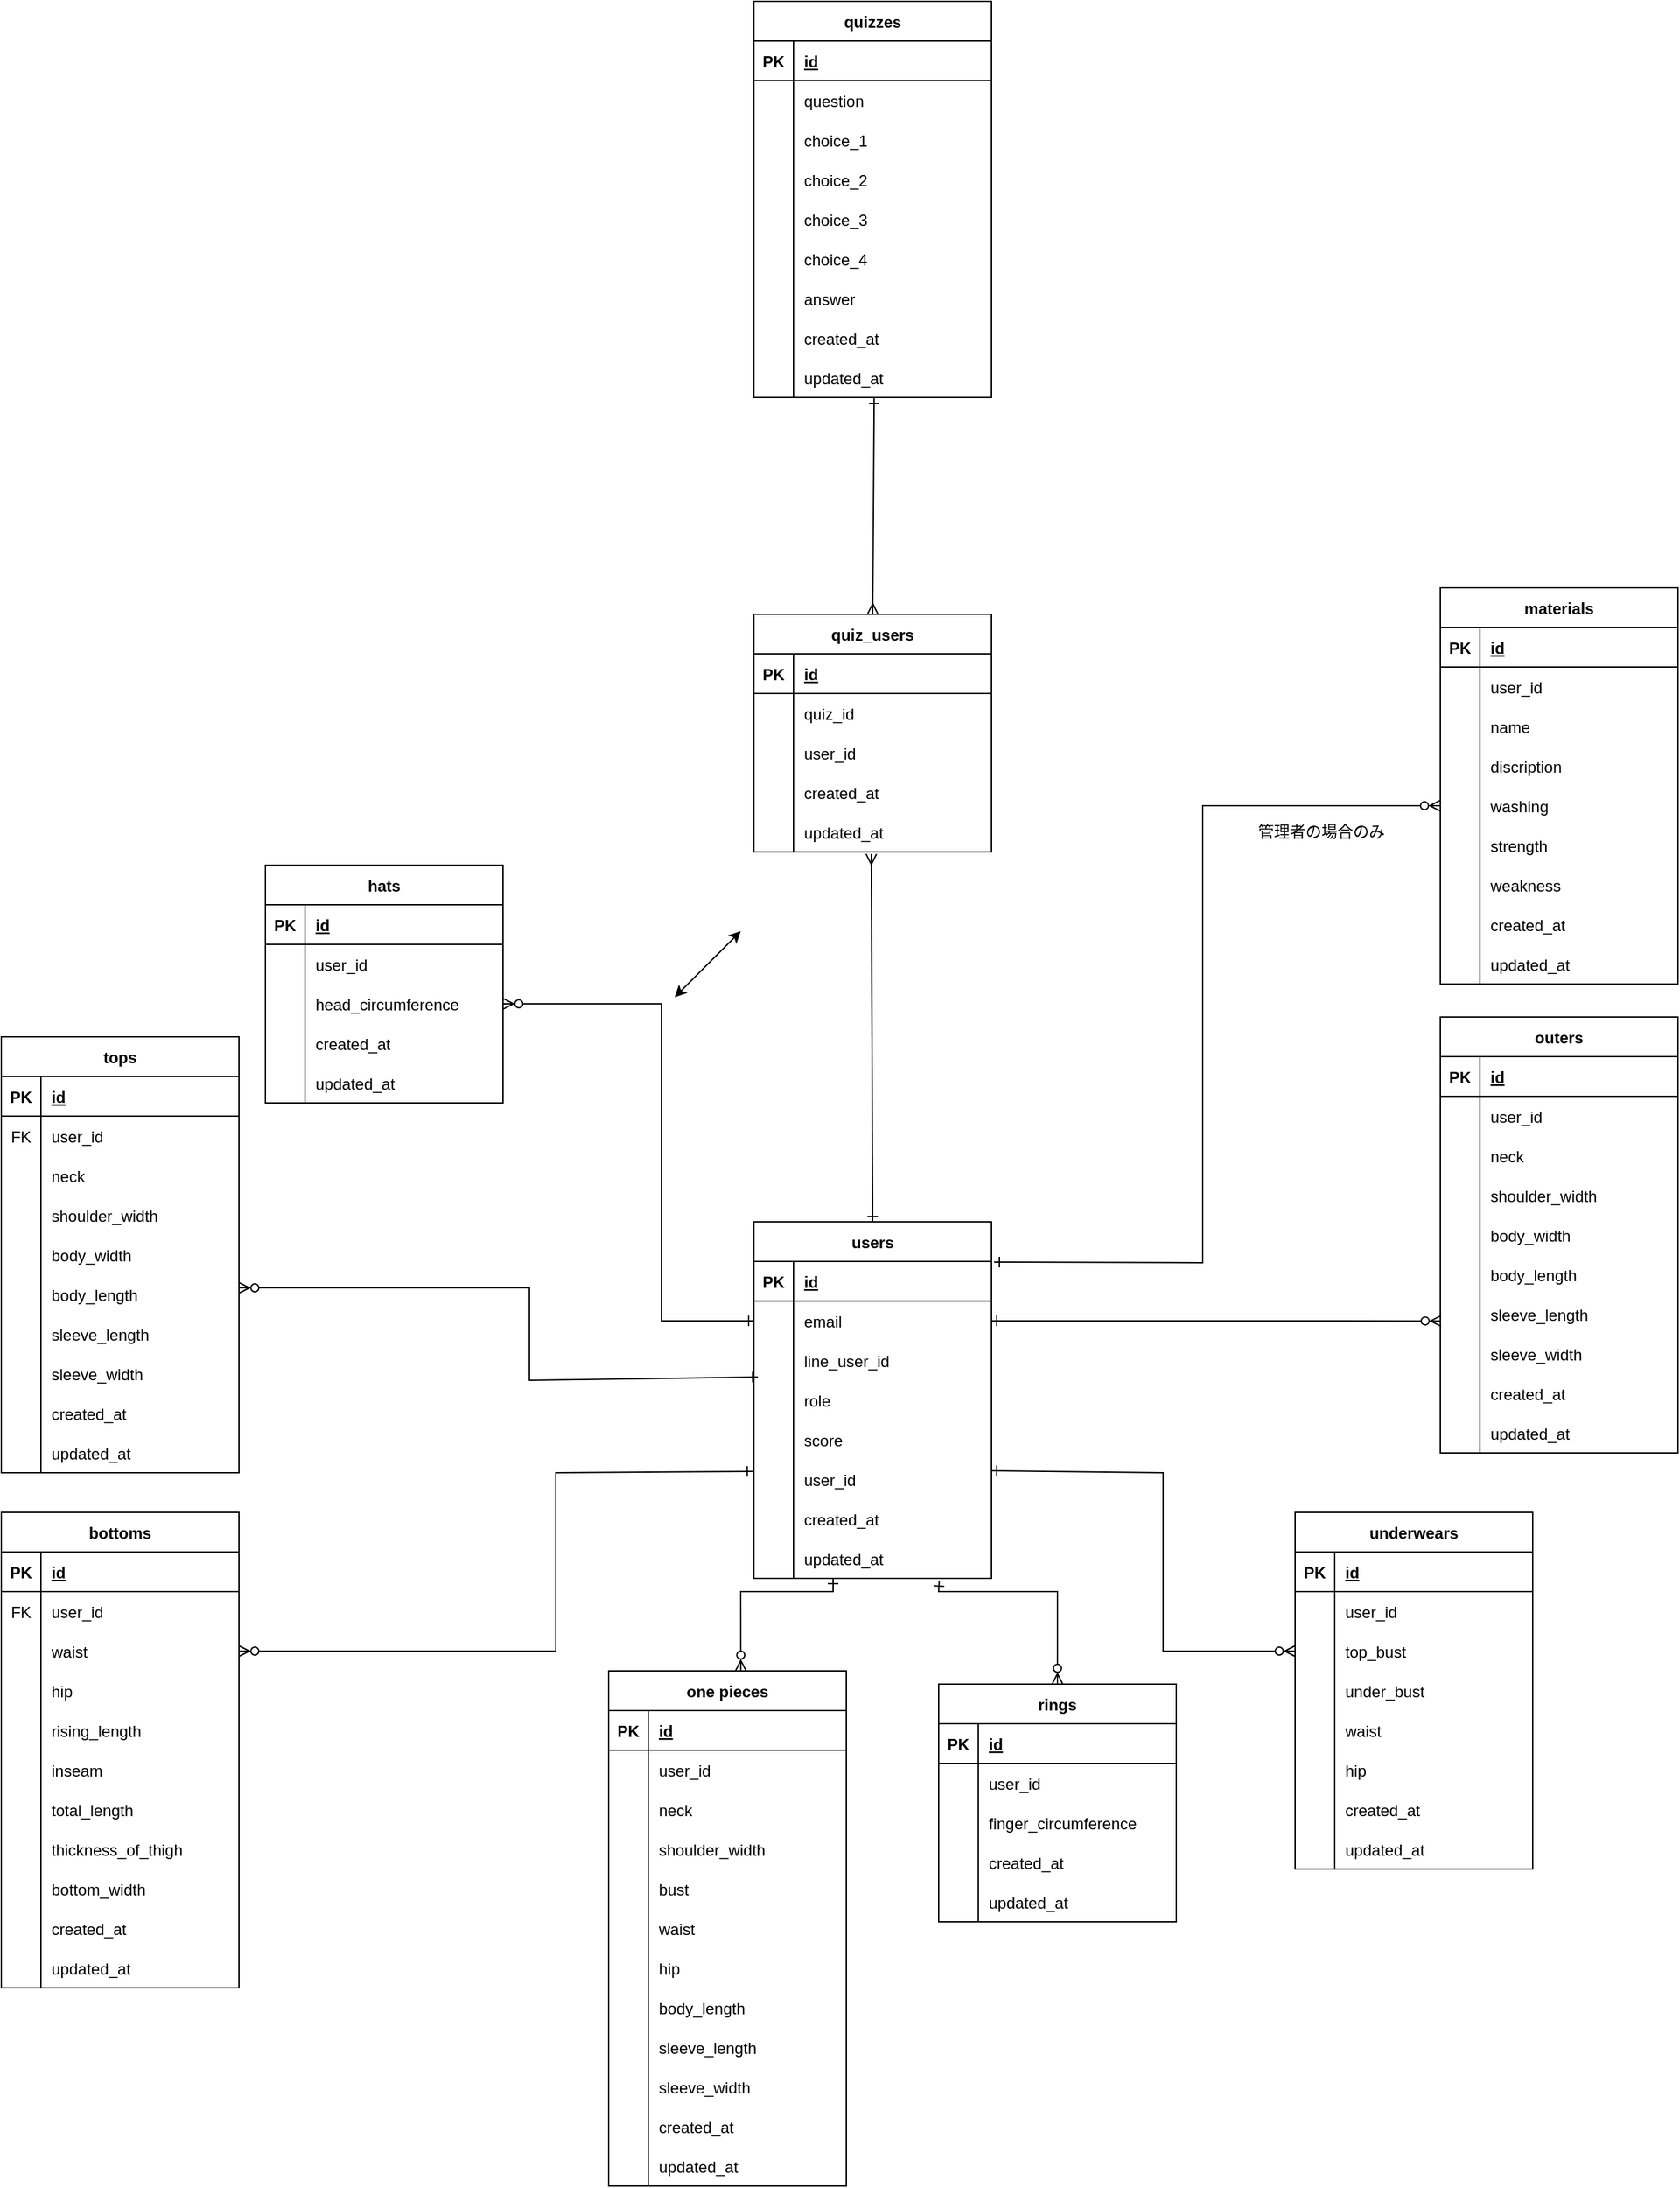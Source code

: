 <mxfile version="20.5.3" type="github">
  <diagram id="RKyHhlii6hMqUv7-BzwE" name="ページ1">
    <mxGraphModel dx="1773" dy="1783" grid="1" gridSize="10" guides="1" tooltips="1" connect="1" arrows="1" fold="1" page="1" pageScale="1" pageWidth="827" pageHeight="1169" math="0" shadow="0">
      <root>
        <mxCell id="0" />
        <mxCell id="1" parent="0" />
        <mxCell id="ZJ8TjfzDThTJqLKdw4iv-1" value="users" style="shape=table;startSize=30;container=1;collapsible=1;childLayout=tableLayout;fixedRows=1;rowLines=0;fontStyle=1;align=center;resizeLast=1;rounded=0;shadow=0;glass=0;sketch=0;gradientColor=none;" parent="1" vertex="1">
          <mxGeometry x="10" y="40" width="180" height="270" as="geometry" />
        </mxCell>
        <mxCell id="ZJ8TjfzDThTJqLKdw4iv-2" value="" style="shape=tableRow;horizontal=0;startSize=0;swimlaneHead=0;swimlaneBody=0;fillColor=none;collapsible=0;dropTarget=0;points=[[0,0.5],[1,0.5]];portConstraint=eastwest;top=0;left=0;right=0;bottom=1;rounded=0;shadow=0;glass=0;sketch=0;" parent="ZJ8TjfzDThTJqLKdw4iv-1" vertex="1">
          <mxGeometry y="30" width="180" height="30" as="geometry" />
        </mxCell>
        <mxCell id="ZJ8TjfzDThTJqLKdw4iv-3" value="PK" style="shape=partialRectangle;connectable=0;fillColor=none;top=0;left=0;bottom=0;right=0;fontStyle=1;overflow=hidden;rounded=0;shadow=0;glass=0;sketch=0;" parent="ZJ8TjfzDThTJqLKdw4iv-2" vertex="1">
          <mxGeometry width="30" height="30" as="geometry">
            <mxRectangle width="30" height="30" as="alternateBounds" />
          </mxGeometry>
        </mxCell>
        <mxCell id="ZJ8TjfzDThTJqLKdw4iv-4" value="id" style="shape=partialRectangle;connectable=0;fillColor=none;top=0;left=0;bottom=0;right=0;align=left;spacingLeft=6;fontStyle=5;overflow=hidden;rounded=0;shadow=0;glass=0;sketch=0;" parent="ZJ8TjfzDThTJqLKdw4iv-2" vertex="1">
          <mxGeometry x="30" width="150" height="30" as="geometry">
            <mxRectangle width="150" height="30" as="alternateBounds" />
          </mxGeometry>
        </mxCell>
        <mxCell id="ZJ8TjfzDThTJqLKdw4iv-5" value="" style="shape=tableRow;horizontal=0;startSize=0;swimlaneHead=0;swimlaneBody=0;fillColor=none;collapsible=0;dropTarget=0;points=[[0,0.5],[1,0.5]];portConstraint=eastwest;top=0;left=0;right=0;bottom=0;rounded=0;shadow=0;glass=0;sketch=0;" parent="ZJ8TjfzDThTJqLKdw4iv-1" vertex="1">
          <mxGeometry y="60" width="180" height="30" as="geometry" />
        </mxCell>
        <mxCell id="ZJ8TjfzDThTJqLKdw4iv-6" value="" style="shape=partialRectangle;connectable=0;fillColor=none;top=0;left=0;bottom=0;right=0;editable=1;overflow=hidden;rounded=0;shadow=0;glass=0;sketch=0;strokeColor=none;strokeWidth=1;" parent="ZJ8TjfzDThTJqLKdw4iv-5" vertex="1">
          <mxGeometry width="30" height="30" as="geometry">
            <mxRectangle width="30" height="30" as="alternateBounds" />
          </mxGeometry>
        </mxCell>
        <mxCell id="ZJ8TjfzDThTJqLKdw4iv-7" value="email" style="shape=partialRectangle;connectable=0;fillColor=none;top=0;left=0;bottom=0;right=0;align=left;spacingLeft=6;overflow=hidden;rounded=0;shadow=0;glass=0;sketch=0;" parent="ZJ8TjfzDThTJqLKdw4iv-5" vertex="1">
          <mxGeometry x="30" width="150" height="30" as="geometry">
            <mxRectangle width="150" height="30" as="alternateBounds" />
          </mxGeometry>
        </mxCell>
        <mxCell id="JBXYCXGy9Dp561l-ZSWa-2" value="" style="shape=tableRow;horizontal=0;startSize=0;swimlaneHead=0;swimlaneBody=0;fillColor=none;collapsible=0;dropTarget=0;points=[[0,0.5],[1,0.5]];portConstraint=eastwest;top=0;left=0;right=0;bottom=0;rounded=0;shadow=0;glass=0;sketch=0;strokeWidth=1;" parent="ZJ8TjfzDThTJqLKdw4iv-1" vertex="1">
          <mxGeometry y="90" width="180" height="30" as="geometry" />
        </mxCell>
        <mxCell id="JBXYCXGy9Dp561l-ZSWa-3" value="" style="shape=partialRectangle;connectable=0;fillColor=none;top=0;left=0;bottom=0;right=0;editable=1;overflow=hidden;rounded=0;shadow=0;glass=0;sketch=0;strokeWidth=1;" parent="JBXYCXGy9Dp561l-ZSWa-2" vertex="1">
          <mxGeometry width="30" height="30" as="geometry">
            <mxRectangle width="30" height="30" as="alternateBounds" />
          </mxGeometry>
        </mxCell>
        <mxCell id="JBXYCXGy9Dp561l-ZSWa-4" value="line_user_id" style="shape=partialRectangle;connectable=0;fillColor=none;top=0;left=0;bottom=0;right=0;align=left;spacingLeft=6;overflow=hidden;rounded=0;shadow=0;glass=0;sketch=0;strokeWidth=1;" parent="JBXYCXGy9Dp561l-ZSWa-2" vertex="1">
          <mxGeometry x="30" width="150" height="30" as="geometry">
            <mxRectangle width="150" height="30" as="alternateBounds" />
          </mxGeometry>
        </mxCell>
        <mxCell id="sWai46Khj0thYkIpRVbs-2" value="" style="shape=tableRow;horizontal=0;startSize=0;swimlaneHead=0;swimlaneBody=0;fillColor=none;collapsible=0;dropTarget=0;points=[[0,0.5],[1,0.5]];portConstraint=eastwest;top=0;left=0;right=0;bottom=0;rounded=0;shadow=0;glass=0;sketch=0;strokeWidth=1;" parent="ZJ8TjfzDThTJqLKdw4iv-1" vertex="1">
          <mxGeometry y="120" width="180" height="30" as="geometry" />
        </mxCell>
        <mxCell id="sWai46Khj0thYkIpRVbs-3" value="" style="shape=partialRectangle;connectable=0;fillColor=none;top=0;left=0;bottom=0;right=0;editable=1;overflow=hidden;rounded=0;shadow=0;glass=0;sketch=0;strokeWidth=1;" parent="sWai46Khj0thYkIpRVbs-2" vertex="1">
          <mxGeometry width="30" height="30" as="geometry">
            <mxRectangle width="30" height="30" as="alternateBounds" />
          </mxGeometry>
        </mxCell>
        <mxCell id="sWai46Khj0thYkIpRVbs-4" value="role" style="shape=partialRectangle;connectable=0;fillColor=none;top=0;left=0;bottom=0;right=0;align=left;spacingLeft=6;overflow=hidden;rounded=0;shadow=0;glass=0;sketch=0;strokeWidth=1;" parent="sWai46Khj0thYkIpRVbs-2" vertex="1">
          <mxGeometry x="30" width="150" height="30" as="geometry">
            <mxRectangle width="150" height="30" as="alternateBounds" />
          </mxGeometry>
        </mxCell>
        <mxCell id="XZmAOBdhVQDG9n3b2Y1X-27" value="" style="shape=tableRow;horizontal=0;startSize=0;swimlaneHead=0;swimlaneBody=0;fillColor=none;collapsible=0;dropTarget=0;points=[[0,0.5],[1,0.5]];portConstraint=eastwest;top=0;left=0;right=0;bottom=0;rounded=0;shadow=0;glass=0;sketch=0;strokeWidth=1;" vertex="1" parent="ZJ8TjfzDThTJqLKdw4iv-1">
          <mxGeometry y="150" width="180" height="30" as="geometry" />
        </mxCell>
        <mxCell id="XZmAOBdhVQDG9n3b2Y1X-28" value="" style="shape=partialRectangle;connectable=0;fillColor=none;top=0;left=0;bottom=0;right=0;editable=1;overflow=hidden;rounded=0;shadow=0;glass=0;sketch=0;strokeWidth=1;" vertex="1" parent="XZmAOBdhVQDG9n3b2Y1X-27">
          <mxGeometry width="30" height="30" as="geometry">
            <mxRectangle width="30" height="30" as="alternateBounds" />
          </mxGeometry>
        </mxCell>
        <mxCell id="XZmAOBdhVQDG9n3b2Y1X-29" value="score" style="shape=partialRectangle;connectable=0;fillColor=none;top=0;left=0;bottom=0;right=0;align=left;spacingLeft=6;overflow=hidden;rounded=0;shadow=0;glass=0;sketch=0;strokeWidth=1;" vertex="1" parent="XZmAOBdhVQDG9n3b2Y1X-27">
          <mxGeometry x="30" width="150" height="30" as="geometry">
            <mxRectangle width="150" height="30" as="alternateBounds" />
          </mxGeometry>
        </mxCell>
        <mxCell id="ZJ8TjfzDThTJqLKdw4iv-193" value="" style="shape=tableRow;horizontal=0;startSize=0;swimlaneHead=0;swimlaneBody=0;fillColor=none;collapsible=0;dropTarget=0;points=[[0,0.5],[1,0.5]];portConstraint=eastwest;top=0;left=0;right=0;bottom=0;rounded=0;shadow=0;glass=0;sketch=0;strokeWidth=1;" parent="ZJ8TjfzDThTJqLKdw4iv-1" vertex="1">
          <mxGeometry y="180" width="180" height="30" as="geometry" />
        </mxCell>
        <mxCell id="ZJ8TjfzDThTJqLKdw4iv-194" value="" style="shape=partialRectangle;connectable=0;fillColor=none;top=0;left=0;bottom=0;right=0;editable=1;overflow=hidden;rounded=0;shadow=0;glass=0;sketch=0;strokeWidth=1;" parent="ZJ8TjfzDThTJqLKdw4iv-193" vertex="1">
          <mxGeometry width="30" height="30" as="geometry">
            <mxRectangle width="30" height="30" as="alternateBounds" />
          </mxGeometry>
        </mxCell>
        <mxCell id="ZJ8TjfzDThTJqLKdw4iv-195" value="user_id" style="shape=partialRectangle;connectable=0;fillColor=none;top=0;left=0;bottom=0;right=0;align=left;spacingLeft=6;overflow=hidden;rounded=0;shadow=0;glass=0;sketch=0;strokeWidth=1;" parent="ZJ8TjfzDThTJqLKdw4iv-193" vertex="1">
          <mxGeometry x="30" width="150" height="30" as="geometry">
            <mxRectangle width="150" height="30" as="alternateBounds" />
          </mxGeometry>
        </mxCell>
        <mxCell id="ZJ8TjfzDThTJqLKdw4iv-103" value="" style="shape=tableRow;horizontal=0;startSize=0;swimlaneHead=0;swimlaneBody=0;fillColor=none;collapsible=0;dropTarget=0;points=[[0,0.5],[1,0.5]];portConstraint=eastwest;top=0;left=0;right=0;bottom=0;rounded=0;shadow=0;glass=0;sketch=0;strokeWidth=1;" parent="ZJ8TjfzDThTJqLKdw4iv-1" vertex="1">
          <mxGeometry y="210" width="180" height="30" as="geometry" />
        </mxCell>
        <mxCell id="ZJ8TjfzDThTJqLKdw4iv-104" value="" style="shape=partialRectangle;connectable=0;fillColor=none;top=0;left=0;bottom=0;right=0;editable=1;overflow=hidden;rounded=0;shadow=0;glass=0;sketch=0;strokeWidth=1;" parent="ZJ8TjfzDThTJqLKdw4iv-103" vertex="1">
          <mxGeometry width="30" height="30" as="geometry">
            <mxRectangle width="30" height="30" as="alternateBounds" />
          </mxGeometry>
        </mxCell>
        <mxCell id="ZJ8TjfzDThTJqLKdw4iv-105" value="created_at" style="shape=partialRectangle;connectable=0;fillColor=none;top=0;left=0;bottom=0;right=0;align=left;spacingLeft=6;overflow=hidden;rounded=0;shadow=0;glass=0;sketch=0;strokeWidth=1;" parent="ZJ8TjfzDThTJqLKdw4iv-103" vertex="1">
          <mxGeometry x="30" width="150" height="30" as="geometry">
            <mxRectangle width="150" height="30" as="alternateBounds" />
          </mxGeometry>
        </mxCell>
        <mxCell id="ZJ8TjfzDThTJqLKdw4iv-133" value="" style="shape=tableRow;horizontal=0;startSize=0;swimlaneHead=0;swimlaneBody=0;fillColor=none;collapsible=0;dropTarget=0;points=[[0,0.5],[1,0.5]];portConstraint=eastwest;top=0;left=0;right=0;bottom=0;rounded=0;shadow=0;glass=0;sketch=0;strokeWidth=1;" parent="ZJ8TjfzDThTJqLKdw4iv-1" vertex="1">
          <mxGeometry y="240" width="180" height="30" as="geometry" />
        </mxCell>
        <mxCell id="ZJ8TjfzDThTJqLKdw4iv-134" value="" style="shape=partialRectangle;connectable=0;fillColor=none;top=0;left=0;bottom=0;right=0;editable=1;overflow=hidden;rounded=0;shadow=0;glass=0;sketch=0;strokeWidth=1;" parent="ZJ8TjfzDThTJqLKdw4iv-133" vertex="1">
          <mxGeometry width="30" height="30" as="geometry">
            <mxRectangle width="30" height="30" as="alternateBounds" />
          </mxGeometry>
        </mxCell>
        <mxCell id="ZJ8TjfzDThTJqLKdw4iv-135" value="updated_at" style="shape=partialRectangle;connectable=0;fillColor=none;top=0;left=0;bottom=0;right=0;align=left;spacingLeft=6;overflow=hidden;rounded=0;shadow=0;glass=0;sketch=0;strokeWidth=1;" parent="ZJ8TjfzDThTJqLKdw4iv-133" vertex="1">
          <mxGeometry x="30" width="150" height="30" as="geometry">
            <mxRectangle width="150" height="30" as="alternateBounds" />
          </mxGeometry>
        </mxCell>
        <mxCell id="ZJ8TjfzDThTJqLKdw4iv-20" value="tops" style="shape=table;startSize=30;container=1;collapsible=1;childLayout=tableLayout;fixedRows=1;rowLines=0;fontStyle=1;align=center;resizeLast=1;rounded=0;shadow=0;glass=0;sketch=0;gradientColor=none;" parent="1" vertex="1">
          <mxGeometry x="-560" y="-100" width="180" height="330" as="geometry" />
        </mxCell>
        <mxCell id="ZJ8TjfzDThTJqLKdw4iv-21" value="" style="shape=tableRow;horizontal=0;startSize=0;swimlaneHead=0;swimlaneBody=0;fillColor=none;collapsible=0;dropTarget=0;points=[[0,0.5],[1,0.5]];portConstraint=eastwest;top=0;left=0;right=0;bottom=1;rounded=0;shadow=0;glass=0;sketch=0;" parent="ZJ8TjfzDThTJqLKdw4iv-20" vertex="1">
          <mxGeometry y="30" width="180" height="30" as="geometry" />
        </mxCell>
        <mxCell id="ZJ8TjfzDThTJqLKdw4iv-22" value="PK" style="shape=partialRectangle;connectable=0;fillColor=none;top=0;left=0;bottom=0;right=0;fontStyle=1;overflow=hidden;rounded=0;shadow=0;glass=0;sketch=0;" parent="ZJ8TjfzDThTJqLKdw4iv-21" vertex="1">
          <mxGeometry width="30" height="30" as="geometry">
            <mxRectangle width="30" height="30" as="alternateBounds" />
          </mxGeometry>
        </mxCell>
        <mxCell id="ZJ8TjfzDThTJqLKdw4iv-23" value="id" style="shape=partialRectangle;connectable=0;fillColor=none;top=0;left=0;bottom=0;right=0;align=left;spacingLeft=6;fontStyle=5;overflow=hidden;rounded=0;shadow=0;glass=0;sketch=0;" parent="ZJ8TjfzDThTJqLKdw4iv-21" vertex="1">
          <mxGeometry x="30" width="150" height="30" as="geometry">
            <mxRectangle width="150" height="30" as="alternateBounds" />
          </mxGeometry>
        </mxCell>
        <mxCell id="ZJ8TjfzDThTJqLKdw4iv-212" value="" style="shape=tableRow;horizontal=0;startSize=0;swimlaneHead=0;swimlaneBody=0;fillColor=none;collapsible=0;dropTarget=0;points=[[0,0.5],[1,0.5]];portConstraint=eastwest;top=0;left=0;right=0;bottom=0;rounded=0;shadow=0;glass=0;sketch=0;strokeWidth=1;" parent="ZJ8TjfzDThTJqLKdw4iv-20" vertex="1">
          <mxGeometry y="60" width="180" height="30" as="geometry" />
        </mxCell>
        <mxCell id="ZJ8TjfzDThTJqLKdw4iv-213" value="FK" style="shape=partialRectangle;connectable=0;fillColor=none;top=0;left=0;bottom=0;right=0;editable=1;overflow=hidden;rounded=0;shadow=0;glass=0;sketch=0;strokeWidth=1;" parent="ZJ8TjfzDThTJqLKdw4iv-212" vertex="1">
          <mxGeometry width="30" height="30" as="geometry">
            <mxRectangle width="30" height="30" as="alternateBounds" />
          </mxGeometry>
        </mxCell>
        <mxCell id="ZJ8TjfzDThTJqLKdw4iv-214" value="user_id" style="shape=partialRectangle;connectable=0;fillColor=none;top=0;left=0;bottom=0;right=0;align=left;spacingLeft=6;overflow=hidden;rounded=0;shadow=0;glass=0;sketch=0;strokeWidth=1;" parent="ZJ8TjfzDThTJqLKdw4iv-212" vertex="1">
          <mxGeometry x="30" width="150" height="30" as="geometry">
            <mxRectangle width="150" height="30" as="alternateBounds" />
          </mxGeometry>
        </mxCell>
        <mxCell id="ZJ8TjfzDThTJqLKdw4iv-24" value="" style="shape=tableRow;horizontal=0;startSize=0;swimlaneHead=0;swimlaneBody=0;fillColor=none;collapsible=0;dropTarget=0;points=[[0,0.5],[1,0.5]];portConstraint=eastwest;top=0;left=0;right=0;bottom=0;rounded=0;shadow=0;glass=0;sketch=0;" parent="ZJ8TjfzDThTJqLKdw4iv-20" vertex="1">
          <mxGeometry y="90" width="180" height="30" as="geometry" />
        </mxCell>
        <mxCell id="ZJ8TjfzDThTJqLKdw4iv-25" value="" style="shape=partialRectangle;connectable=0;fillColor=none;top=0;left=0;bottom=0;right=0;editable=1;overflow=hidden;rounded=0;shadow=0;glass=0;sketch=0;strokeColor=none;strokeWidth=1;" parent="ZJ8TjfzDThTJqLKdw4iv-24" vertex="1">
          <mxGeometry width="30" height="30" as="geometry">
            <mxRectangle width="30" height="30" as="alternateBounds" />
          </mxGeometry>
        </mxCell>
        <mxCell id="ZJ8TjfzDThTJqLKdw4iv-26" value="neck" style="shape=partialRectangle;connectable=0;fillColor=none;top=0;left=0;bottom=0;right=0;align=left;spacingLeft=6;overflow=hidden;rounded=0;shadow=0;glass=0;sketch=0;" parent="ZJ8TjfzDThTJqLKdw4iv-24" vertex="1">
          <mxGeometry x="30" width="150" height="30" as="geometry">
            <mxRectangle width="150" height="30" as="alternateBounds" />
          </mxGeometry>
        </mxCell>
        <mxCell id="ZJ8TjfzDThTJqLKdw4iv-27" value="" style="shape=tableRow;horizontal=0;startSize=0;swimlaneHead=0;swimlaneBody=0;fillColor=none;collapsible=0;dropTarget=0;points=[[0,0.5],[1,0.5]];portConstraint=eastwest;top=0;left=0;right=0;bottom=0;rounded=0;shadow=0;glass=0;sketch=0;" parent="ZJ8TjfzDThTJqLKdw4iv-20" vertex="1">
          <mxGeometry y="120" width="180" height="30" as="geometry" />
        </mxCell>
        <mxCell id="ZJ8TjfzDThTJqLKdw4iv-28" value="" style="shape=partialRectangle;connectable=0;fillColor=none;top=0;left=0;bottom=0;right=0;editable=1;overflow=hidden;rounded=0;shadow=0;glass=0;sketch=0;" parent="ZJ8TjfzDThTJqLKdw4iv-27" vertex="1">
          <mxGeometry width="30" height="30" as="geometry">
            <mxRectangle width="30" height="30" as="alternateBounds" />
          </mxGeometry>
        </mxCell>
        <mxCell id="ZJ8TjfzDThTJqLKdw4iv-29" value="shoulder_width" style="shape=partialRectangle;connectable=0;fillColor=none;top=0;left=0;bottom=0;right=0;align=left;spacingLeft=6;overflow=hidden;rounded=0;shadow=0;glass=0;sketch=0;" parent="ZJ8TjfzDThTJqLKdw4iv-27" vertex="1">
          <mxGeometry x="30" width="150" height="30" as="geometry">
            <mxRectangle width="150" height="30" as="alternateBounds" />
          </mxGeometry>
        </mxCell>
        <mxCell id="JBXYCXGy9Dp561l-ZSWa-6" value="" style="shape=tableRow;horizontal=0;startSize=0;swimlaneHead=0;swimlaneBody=0;fillColor=none;collapsible=0;dropTarget=0;points=[[0,0.5],[1,0.5]];portConstraint=eastwest;top=0;left=0;right=0;bottom=0;rounded=0;shadow=0;glass=0;sketch=0;strokeWidth=1;" parent="ZJ8TjfzDThTJqLKdw4iv-20" vertex="1">
          <mxGeometry y="150" width="180" height="30" as="geometry" />
        </mxCell>
        <mxCell id="JBXYCXGy9Dp561l-ZSWa-7" value="" style="shape=partialRectangle;connectable=0;fillColor=none;top=0;left=0;bottom=0;right=0;editable=1;overflow=hidden;rounded=0;shadow=0;glass=0;sketch=0;strokeWidth=1;" parent="JBXYCXGy9Dp561l-ZSWa-6" vertex="1">
          <mxGeometry width="30" height="30" as="geometry">
            <mxRectangle width="30" height="30" as="alternateBounds" />
          </mxGeometry>
        </mxCell>
        <mxCell id="JBXYCXGy9Dp561l-ZSWa-8" value="body_width" style="shape=partialRectangle;connectable=0;fillColor=none;top=0;left=0;bottom=0;right=0;align=left;spacingLeft=6;overflow=hidden;rounded=0;shadow=0;glass=0;sketch=0;strokeWidth=1;" parent="JBXYCXGy9Dp561l-ZSWa-6" vertex="1">
          <mxGeometry x="30" width="150" height="30" as="geometry">
            <mxRectangle width="150" height="30" as="alternateBounds" />
          </mxGeometry>
        </mxCell>
        <mxCell id="ZJ8TjfzDThTJqLKdw4iv-30" value="" style="shape=tableRow;horizontal=0;startSize=0;swimlaneHead=0;swimlaneBody=0;fillColor=none;collapsible=0;dropTarget=0;points=[[0,0.5],[1,0.5]];portConstraint=eastwest;top=0;left=0;right=0;bottom=0;rounded=0;shadow=0;glass=0;sketch=0;" parent="ZJ8TjfzDThTJqLKdw4iv-20" vertex="1">
          <mxGeometry y="180" width="180" height="30" as="geometry" />
        </mxCell>
        <mxCell id="ZJ8TjfzDThTJqLKdw4iv-31" value="" style="shape=partialRectangle;connectable=0;fillColor=none;top=0;left=0;bottom=0;right=0;editable=1;overflow=hidden;rounded=0;shadow=0;glass=0;sketch=0;" parent="ZJ8TjfzDThTJqLKdw4iv-30" vertex="1">
          <mxGeometry width="30" height="30" as="geometry">
            <mxRectangle width="30" height="30" as="alternateBounds" />
          </mxGeometry>
        </mxCell>
        <mxCell id="ZJ8TjfzDThTJqLKdw4iv-32" value="body_length" style="shape=partialRectangle;connectable=0;fillColor=none;top=0;left=0;bottom=0;right=0;align=left;spacingLeft=6;overflow=hidden;rounded=0;shadow=0;glass=0;sketch=0;" parent="ZJ8TjfzDThTJqLKdw4iv-30" vertex="1">
          <mxGeometry x="30" width="150" height="30" as="geometry">
            <mxRectangle width="150" height="30" as="alternateBounds" />
          </mxGeometry>
        </mxCell>
        <mxCell id="ZJ8TjfzDThTJqLKdw4iv-34" value="" style="shape=tableRow;horizontal=0;startSize=0;swimlaneHead=0;swimlaneBody=0;fillColor=none;collapsible=0;dropTarget=0;points=[[0,0.5],[1,0.5]];portConstraint=eastwest;top=0;left=0;right=0;bottom=0;rounded=0;shadow=0;glass=0;sketch=0;strokeWidth=1;" parent="ZJ8TjfzDThTJqLKdw4iv-20" vertex="1">
          <mxGeometry y="210" width="180" height="30" as="geometry" />
        </mxCell>
        <mxCell id="ZJ8TjfzDThTJqLKdw4iv-35" value="" style="shape=partialRectangle;connectable=0;fillColor=none;top=0;left=0;bottom=0;right=0;editable=1;overflow=hidden;rounded=0;shadow=0;glass=0;sketch=0;strokeWidth=1;" parent="ZJ8TjfzDThTJqLKdw4iv-34" vertex="1">
          <mxGeometry width="30" height="30" as="geometry">
            <mxRectangle width="30" height="30" as="alternateBounds" />
          </mxGeometry>
        </mxCell>
        <mxCell id="ZJ8TjfzDThTJqLKdw4iv-36" value="sleeve_length" style="shape=partialRectangle;connectable=0;fillColor=none;top=0;left=0;bottom=0;right=0;align=left;spacingLeft=6;overflow=hidden;rounded=0;shadow=0;glass=0;sketch=0;strokeWidth=1;" parent="ZJ8TjfzDThTJqLKdw4iv-34" vertex="1">
          <mxGeometry x="30" width="150" height="30" as="geometry">
            <mxRectangle width="150" height="30" as="alternateBounds" />
          </mxGeometry>
        </mxCell>
        <mxCell id="JBXYCXGy9Dp561l-ZSWa-10" value="" style="shape=tableRow;horizontal=0;startSize=0;swimlaneHead=0;swimlaneBody=0;fillColor=none;collapsible=0;dropTarget=0;points=[[0,0.5],[1,0.5]];portConstraint=eastwest;top=0;left=0;right=0;bottom=0;rounded=0;shadow=0;glass=0;sketch=0;strokeWidth=1;" parent="ZJ8TjfzDThTJqLKdw4iv-20" vertex="1">
          <mxGeometry y="240" width="180" height="30" as="geometry" />
        </mxCell>
        <mxCell id="JBXYCXGy9Dp561l-ZSWa-11" value="" style="shape=partialRectangle;connectable=0;fillColor=none;top=0;left=0;bottom=0;right=0;editable=1;overflow=hidden;rounded=0;shadow=0;glass=0;sketch=0;strokeWidth=1;" parent="JBXYCXGy9Dp561l-ZSWa-10" vertex="1">
          <mxGeometry width="30" height="30" as="geometry">
            <mxRectangle width="30" height="30" as="alternateBounds" />
          </mxGeometry>
        </mxCell>
        <mxCell id="JBXYCXGy9Dp561l-ZSWa-12" value="sleeve_width" style="shape=partialRectangle;connectable=0;fillColor=none;top=0;left=0;bottom=0;right=0;align=left;spacingLeft=6;overflow=hidden;rounded=0;shadow=0;glass=0;sketch=0;strokeWidth=1;" parent="JBXYCXGy9Dp561l-ZSWa-10" vertex="1">
          <mxGeometry x="30" width="150" height="30" as="geometry">
            <mxRectangle width="150" height="30" as="alternateBounds" />
          </mxGeometry>
        </mxCell>
        <mxCell id="ZJ8TjfzDThTJqLKdw4iv-161" value="" style="shape=tableRow;horizontal=0;startSize=0;swimlaneHead=0;swimlaneBody=0;fillColor=none;collapsible=0;dropTarget=0;points=[[0,0.5],[1,0.5]];portConstraint=eastwest;top=0;left=0;right=0;bottom=0;rounded=0;shadow=0;glass=0;sketch=0;strokeWidth=1;" parent="ZJ8TjfzDThTJqLKdw4iv-20" vertex="1">
          <mxGeometry y="270" width="180" height="30" as="geometry" />
        </mxCell>
        <mxCell id="ZJ8TjfzDThTJqLKdw4iv-162" value="" style="shape=partialRectangle;connectable=0;fillColor=none;top=0;left=0;bottom=0;right=0;editable=1;overflow=hidden;rounded=0;shadow=0;glass=0;sketch=0;strokeWidth=1;" parent="ZJ8TjfzDThTJqLKdw4iv-161" vertex="1">
          <mxGeometry width="30" height="30" as="geometry">
            <mxRectangle width="30" height="30" as="alternateBounds" />
          </mxGeometry>
        </mxCell>
        <mxCell id="ZJ8TjfzDThTJqLKdw4iv-163" value="created_at" style="shape=partialRectangle;connectable=0;fillColor=none;top=0;left=0;bottom=0;right=0;align=left;spacingLeft=6;overflow=hidden;rounded=0;shadow=0;glass=0;sketch=0;strokeWidth=1;" parent="ZJ8TjfzDThTJqLKdw4iv-161" vertex="1">
          <mxGeometry x="30" width="150" height="30" as="geometry">
            <mxRectangle width="150" height="30" as="alternateBounds" />
          </mxGeometry>
        </mxCell>
        <mxCell id="ZJ8TjfzDThTJqLKdw4iv-157" value="" style="shape=tableRow;horizontal=0;startSize=0;swimlaneHead=0;swimlaneBody=0;fillColor=none;collapsible=0;dropTarget=0;points=[[0,0.5],[1,0.5]];portConstraint=eastwest;top=0;left=0;right=0;bottom=0;rounded=0;shadow=0;glass=0;sketch=0;strokeWidth=1;" parent="ZJ8TjfzDThTJqLKdw4iv-20" vertex="1">
          <mxGeometry y="300" width="180" height="30" as="geometry" />
        </mxCell>
        <mxCell id="ZJ8TjfzDThTJqLKdw4iv-158" value="" style="shape=partialRectangle;connectable=0;fillColor=none;top=0;left=0;bottom=0;right=0;editable=1;overflow=hidden;rounded=0;shadow=0;glass=0;sketch=0;strokeWidth=1;" parent="ZJ8TjfzDThTJqLKdw4iv-157" vertex="1">
          <mxGeometry width="30" height="30" as="geometry">
            <mxRectangle width="30" height="30" as="alternateBounds" />
          </mxGeometry>
        </mxCell>
        <mxCell id="ZJ8TjfzDThTJqLKdw4iv-159" value="updated_at" style="shape=partialRectangle;connectable=0;fillColor=none;top=0;left=0;bottom=0;right=0;align=left;spacingLeft=6;overflow=hidden;rounded=0;shadow=0;glass=0;sketch=0;strokeWidth=1;" parent="ZJ8TjfzDThTJqLKdw4iv-157" vertex="1">
          <mxGeometry x="30" width="150" height="30" as="geometry">
            <mxRectangle width="150" height="30" as="alternateBounds" />
          </mxGeometry>
        </mxCell>
        <mxCell id="ZJ8TjfzDThTJqLKdw4iv-37" value="bottoms" style="shape=table;startSize=30;container=1;collapsible=1;childLayout=tableLayout;fixedRows=1;rowLines=0;fontStyle=1;align=center;resizeLast=1;rounded=0;shadow=0;glass=0;sketch=0;gradientColor=none;" parent="1" vertex="1">
          <mxGeometry x="-560" y="260" width="180" height="360" as="geometry" />
        </mxCell>
        <mxCell id="ZJ8TjfzDThTJqLKdw4iv-38" value="" style="shape=tableRow;horizontal=0;startSize=0;swimlaneHead=0;swimlaneBody=0;fillColor=none;collapsible=0;dropTarget=0;points=[[0,0.5],[1,0.5]];portConstraint=eastwest;top=0;left=0;right=0;bottom=1;rounded=0;shadow=0;glass=0;sketch=0;" parent="ZJ8TjfzDThTJqLKdw4iv-37" vertex="1">
          <mxGeometry y="30" width="180" height="30" as="geometry" />
        </mxCell>
        <mxCell id="ZJ8TjfzDThTJqLKdw4iv-39" value="PK" style="shape=partialRectangle;connectable=0;fillColor=none;top=0;left=0;bottom=0;right=0;fontStyle=1;overflow=hidden;rounded=0;shadow=0;glass=0;sketch=0;" parent="ZJ8TjfzDThTJqLKdw4iv-38" vertex="1">
          <mxGeometry width="30" height="30" as="geometry">
            <mxRectangle width="30" height="30" as="alternateBounds" />
          </mxGeometry>
        </mxCell>
        <mxCell id="ZJ8TjfzDThTJqLKdw4iv-40" value="id" style="shape=partialRectangle;connectable=0;fillColor=none;top=0;left=0;bottom=0;right=0;align=left;spacingLeft=6;fontStyle=5;overflow=hidden;rounded=0;shadow=0;glass=0;sketch=0;" parent="ZJ8TjfzDThTJqLKdw4iv-38" vertex="1">
          <mxGeometry x="30" width="150" height="30" as="geometry">
            <mxRectangle width="150" height="30" as="alternateBounds" />
          </mxGeometry>
        </mxCell>
        <mxCell id="ZJ8TjfzDThTJqLKdw4iv-209" value="" style="shape=tableRow;horizontal=0;startSize=0;swimlaneHead=0;swimlaneBody=0;fillColor=none;collapsible=0;dropTarget=0;points=[[0,0.5],[1,0.5]];portConstraint=eastwest;top=0;left=0;right=0;bottom=0;rounded=0;shadow=0;glass=0;sketch=0;strokeWidth=1;" parent="ZJ8TjfzDThTJqLKdw4iv-37" vertex="1">
          <mxGeometry y="60" width="180" height="30" as="geometry" />
        </mxCell>
        <mxCell id="ZJ8TjfzDThTJqLKdw4iv-210" value="FK" style="shape=partialRectangle;connectable=0;fillColor=none;top=0;left=0;bottom=0;right=0;editable=1;overflow=hidden;rounded=0;shadow=0;glass=0;sketch=0;strokeWidth=1;" parent="ZJ8TjfzDThTJqLKdw4iv-209" vertex="1">
          <mxGeometry width="30" height="30" as="geometry">
            <mxRectangle width="30" height="30" as="alternateBounds" />
          </mxGeometry>
        </mxCell>
        <mxCell id="ZJ8TjfzDThTJqLKdw4iv-211" value="user_id" style="shape=partialRectangle;connectable=0;fillColor=none;top=0;left=0;bottom=0;right=0;align=left;spacingLeft=6;overflow=hidden;rounded=0;shadow=0;glass=0;sketch=0;strokeWidth=1;" parent="ZJ8TjfzDThTJqLKdw4iv-209" vertex="1">
          <mxGeometry x="30" width="150" height="30" as="geometry">
            <mxRectangle width="150" height="30" as="alternateBounds" />
          </mxGeometry>
        </mxCell>
        <mxCell id="ZJ8TjfzDThTJqLKdw4iv-41" value="" style="shape=tableRow;horizontal=0;startSize=0;swimlaneHead=0;swimlaneBody=0;fillColor=none;collapsible=0;dropTarget=0;points=[[0,0.5],[1,0.5]];portConstraint=eastwest;top=0;left=0;right=0;bottom=0;rounded=0;shadow=0;glass=0;sketch=0;" parent="ZJ8TjfzDThTJqLKdw4iv-37" vertex="1">
          <mxGeometry y="90" width="180" height="30" as="geometry" />
        </mxCell>
        <mxCell id="ZJ8TjfzDThTJqLKdw4iv-42" value="" style="shape=partialRectangle;connectable=0;fillColor=none;top=0;left=0;bottom=0;right=0;editable=1;overflow=hidden;rounded=0;shadow=0;glass=0;sketch=0;strokeColor=none;strokeWidth=1;" parent="ZJ8TjfzDThTJqLKdw4iv-41" vertex="1">
          <mxGeometry width="30" height="30" as="geometry">
            <mxRectangle width="30" height="30" as="alternateBounds" />
          </mxGeometry>
        </mxCell>
        <mxCell id="ZJ8TjfzDThTJqLKdw4iv-43" value="waist" style="shape=partialRectangle;connectable=0;fillColor=none;top=0;left=0;bottom=0;right=0;align=left;spacingLeft=6;overflow=hidden;rounded=0;shadow=0;glass=0;sketch=0;" parent="ZJ8TjfzDThTJqLKdw4iv-41" vertex="1">
          <mxGeometry x="30" width="150" height="30" as="geometry">
            <mxRectangle width="150" height="30" as="alternateBounds" />
          </mxGeometry>
        </mxCell>
        <mxCell id="ZJ8TjfzDThTJqLKdw4iv-44" value="" style="shape=tableRow;horizontal=0;startSize=0;swimlaneHead=0;swimlaneBody=0;fillColor=none;collapsible=0;dropTarget=0;points=[[0,0.5],[1,0.5]];portConstraint=eastwest;top=0;left=0;right=0;bottom=0;rounded=0;shadow=0;glass=0;sketch=0;" parent="ZJ8TjfzDThTJqLKdw4iv-37" vertex="1">
          <mxGeometry y="120" width="180" height="30" as="geometry" />
        </mxCell>
        <mxCell id="ZJ8TjfzDThTJqLKdw4iv-45" value="" style="shape=partialRectangle;connectable=0;fillColor=none;top=0;left=0;bottom=0;right=0;editable=1;overflow=hidden;rounded=0;shadow=0;glass=0;sketch=0;" parent="ZJ8TjfzDThTJqLKdw4iv-44" vertex="1">
          <mxGeometry width="30" height="30" as="geometry">
            <mxRectangle width="30" height="30" as="alternateBounds" />
          </mxGeometry>
        </mxCell>
        <mxCell id="ZJ8TjfzDThTJqLKdw4iv-46" value="hip" style="shape=partialRectangle;connectable=0;fillColor=none;top=0;left=0;bottom=0;right=0;align=left;spacingLeft=6;overflow=hidden;rounded=0;shadow=0;glass=0;sketch=0;" parent="ZJ8TjfzDThTJqLKdw4iv-44" vertex="1">
          <mxGeometry x="30" width="150" height="30" as="geometry">
            <mxRectangle width="150" height="30" as="alternateBounds" />
          </mxGeometry>
        </mxCell>
        <mxCell id="ZJ8TjfzDThTJqLKdw4iv-47" value="" style="shape=tableRow;horizontal=0;startSize=0;swimlaneHead=0;swimlaneBody=0;fillColor=none;collapsible=0;dropTarget=0;points=[[0,0.5],[1,0.5]];portConstraint=eastwest;top=0;left=0;right=0;bottom=0;rounded=0;shadow=0;glass=0;sketch=0;" parent="ZJ8TjfzDThTJqLKdw4iv-37" vertex="1">
          <mxGeometry y="150" width="180" height="30" as="geometry" />
        </mxCell>
        <mxCell id="ZJ8TjfzDThTJqLKdw4iv-48" value="" style="shape=partialRectangle;connectable=0;fillColor=none;top=0;left=0;bottom=0;right=0;editable=1;overflow=hidden;rounded=0;shadow=0;glass=0;sketch=0;" parent="ZJ8TjfzDThTJqLKdw4iv-47" vertex="1">
          <mxGeometry width="30" height="30" as="geometry">
            <mxRectangle width="30" height="30" as="alternateBounds" />
          </mxGeometry>
        </mxCell>
        <mxCell id="ZJ8TjfzDThTJqLKdw4iv-49" value="rising_length" style="shape=partialRectangle;connectable=0;fillColor=none;top=0;left=0;bottom=0;right=0;align=left;spacingLeft=6;overflow=hidden;rounded=0;shadow=0;glass=0;sketch=0;" parent="ZJ8TjfzDThTJqLKdw4iv-47" vertex="1">
          <mxGeometry x="30" width="150" height="30" as="geometry">
            <mxRectangle width="150" height="30" as="alternateBounds" />
          </mxGeometry>
        </mxCell>
        <mxCell id="ZJ8TjfzDThTJqLKdw4iv-51" value="" style="shape=tableRow;horizontal=0;startSize=0;swimlaneHead=0;swimlaneBody=0;fillColor=none;collapsible=0;dropTarget=0;points=[[0,0.5],[1,0.5]];portConstraint=eastwest;top=0;left=0;right=0;bottom=0;rounded=0;shadow=0;glass=0;sketch=0;strokeWidth=1;" parent="ZJ8TjfzDThTJqLKdw4iv-37" vertex="1">
          <mxGeometry y="180" width="180" height="30" as="geometry" />
        </mxCell>
        <mxCell id="ZJ8TjfzDThTJqLKdw4iv-52" value="" style="shape=partialRectangle;connectable=0;fillColor=none;top=0;left=0;bottom=0;right=0;editable=1;overflow=hidden;rounded=0;shadow=0;glass=0;sketch=0;strokeWidth=1;" parent="ZJ8TjfzDThTJqLKdw4iv-51" vertex="1">
          <mxGeometry width="30" height="30" as="geometry">
            <mxRectangle width="30" height="30" as="alternateBounds" />
          </mxGeometry>
        </mxCell>
        <mxCell id="ZJ8TjfzDThTJqLKdw4iv-53" value="inseam" style="shape=partialRectangle;connectable=0;fillColor=none;top=0;left=0;bottom=0;right=0;align=left;spacingLeft=6;overflow=hidden;rounded=0;shadow=0;glass=0;sketch=0;strokeWidth=1;" parent="ZJ8TjfzDThTJqLKdw4iv-51" vertex="1">
          <mxGeometry x="30" width="150" height="30" as="geometry">
            <mxRectangle width="150" height="30" as="alternateBounds" />
          </mxGeometry>
        </mxCell>
        <mxCell id="ZJ8TjfzDThTJqLKdw4iv-56" value="" style="shape=tableRow;horizontal=0;startSize=0;swimlaneHead=0;swimlaneBody=0;fillColor=none;collapsible=0;dropTarget=0;points=[[0,0.5],[1,0.5]];portConstraint=eastwest;top=0;left=0;right=0;bottom=0;rounded=0;shadow=0;glass=0;sketch=0;strokeWidth=1;" parent="ZJ8TjfzDThTJqLKdw4iv-37" vertex="1">
          <mxGeometry y="210" width="180" height="30" as="geometry" />
        </mxCell>
        <mxCell id="ZJ8TjfzDThTJqLKdw4iv-57" value="" style="shape=partialRectangle;connectable=0;fillColor=none;top=0;left=0;bottom=0;right=0;editable=1;overflow=hidden;rounded=0;shadow=0;glass=0;sketch=0;strokeWidth=1;" parent="ZJ8TjfzDThTJqLKdw4iv-56" vertex="1">
          <mxGeometry width="30" height="30" as="geometry">
            <mxRectangle width="30" height="30" as="alternateBounds" />
          </mxGeometry>
        </mxCell>
        <mxCell id="ZJ8TjfzDThTJqLKdw4iv-58" value="total_length" style="shape=partialRectangle;connectable=0;fillColor=none;top=0;left=0;bottom=0;right=0;align=left;spacingLeft=6;overflow=hidden;rounded=0;shadow=0;glass=0;sketch=0;strokeWidth=1;" parent="ZJ8TjfzDThTJqLKdw4iv-56" vertex="1">
          <mxGeometry x="30" width="150" height="30" as="geometry">
            <mxRectangle width="150" height="30" as="alternateBounds" />
          </mxGeometry>
        </mxCell>
        <mxCell id="JBXYCXGy9Dp561l-ZSWa-14" value="" style="shape=tableRow;horizontal=0;startSize=0;swimlaneHead=0;swimlaneBody=0;fillColor=none;collapsible=0;dropTarget=0;points=[[0,0.5],[1,0.5]];portConstraint=eastwest;top=0;left=0;right=0;bottom=0;rounded=0;shadow=0;glass=0;sketch=0;strokeWidth=1;" parent="ZJ8TjfzDThTJqLKdw4iv-37" vertex="1">
          <mxGeometry y="240" width="180" height="30" as="geometry" />
        </mxCell>
        <mxCell id="JBXYCXGy9Dp561l-ZSWa-15" value="" style="shape=partialRectangle;connectable=0;fillColor=none;top=0;left=0;bottom=0;right=0;editable=1;overflow=hidden;rounded=0;shadow=0;glass=0;sketch=0;strokeWidth=1;" parent="JBXYCXGy9Dp561l-ZSWa-14" vertex="1">
          <mxGeometry width="30" height="30" as="geometry">
            <mxRectangle width="30" height="30" as="alternateBounds" />
          </mxGeometry>
        </mxCell>
        <mxCell id="JBXYCXGy9Dp561l-ZSWa-16" value="thickness_of_thigh" style="shape=partialRectangle;connectable=0;fillColor=none;top=0;left=0;bottom=0;right=0;align=left;spacingLeft=6;overflow=hidden;rounded=0;shadow=0;glass=0;sketch=0;strokeWidth=1;" parent="JBXYCXGy9Dp561l-ZSWa-14" vertex="1">
          <mxGeometry x="30" width="150" height="30" as="geometry">
            <mxRectangle width="150" height="30" as="alternateBounds" />
          </mxGeometry>
        </mxCell>
        <mxCell id="JBXYCXGy9Dp561l-ZSWa-18" value="" style="shape=tableRow;horizontal=0;startSize=0;swimlaneHead=0;swimlaneBody=0;fillColor=none;collapsible=0;dropTarget=0;points=[[0,0.5],[1,0.5]];portConstraint=eastwest;top=0;left=0;right=0;bottom=0;rounded=0;shadow=0;glass=0;sketch=0;strokeWidth=1;" parent="ZJ8TjfzDThTJqLKdw4iv-37" vertex="1">
          <mxGeometry y="270" width="180" height="30" as="geometry" />
        </mxCell>
        <mxCell id="JBXYCXGy9Dp561l-ZSWa-19" value="" style="shape=partialRectangle;connectable=0;fillColor=none;top=0;left=0;bottom=0;right=0;editable=1;overflow=hidden;rounded=0;shadow=0;glass=0;sketch=0;strokeWidth=1;" parent="JBXYCXGy9Dp561l-ZSWa-18" vertex="1">
          <mxGeometry width="30" height="30" as="geometry">
            <mxRectangle width="30" height="30" as="alternateBounds" />
          </mxGeometry>
        </mxCell>
        <mxCell id="JBXYCXGy9Dp561l-ZSWa-20" value="bottom_width" style="shape=partialRectangle;connectable=0;fillColor=none;top=0;left=0;bottom=0;right=0;align=left;spacingLeft=6;overflow=hidden;rounded=0;shadow=0;glass=0;sketch=0;strokeWidth=1;" parent="JBXYCXGy9Dp561l-ZSWa-18" vertex="1">
          <mxGeometry x="30" width="150" height="30" as="geometry">
            <mxRectangle width="150" height="30" as="alternateBounds" />
          </mxGeometry>
        </mxCell>
        <mxCell id="ZJ8TjfzDThTJqLKdw4iv-165" value="" style="shape=tableRow;horizontal=0;startSize=0;swimlaneHead=0;swimlaneBody=0;fillColor=none;collapsible=0;dropTarget=0;points=[[0,0.5],[1,0.5]];portConstraint=eastwest;top=0;left=0;right=0;bottom=0;rounded=0;shadow=0;glass=0;sketch=0;strokeWidth=1;" parent="ZJ8TjfzDThTJqLKdw4iv-37" vertex="1">
          <mxGeometry y="300" width="180" height="30" as="geometry" />
        </mxCell>
        <mxCell id="ZJ8TjfzDThTJqLKdw4iv-166" value="" style="shape=partialRectangle;connectable=0;fillColor=none;top=0;left=0;bottom=0;right=0;editable=1;overflow=hidden;rounded=0;shadow=0;glass=0;sketch=0;strokeWidth=1;" parent="ZJ8TjfzDThTJqLKdw4iv-165" vertex="1">
          <mxGeometry width="30" height="30" as="geometry">
            <mxRectangle width="30" height="30" as="alternateBounds" />
          </mxGeometry>
        </mxCell>
        <mxCell id="ZJ8TjfzDThTJqLKdw4iv-167" value="created_at" style="shape=partialRectangle;connectable=0;fillColor=none;top=0;left=0;bottom=0;right=0;align=left;spacingLeft=6;overflow=hidden;rounded=0;shadow=0;glass=0;sketch=0;strokeWidth=1;" parent="ZJ8TjfzDThTJqLKdw4iv-165" vertex="1">
          <mxGeometry x="30" width="150" height="30" as="geometry">
            <mxRectangle width="150" height="30" as="alternateBounds" />
          </mxGeometry>
        </mxCell>
        <mxCell id="ZJ8TjfzDThTJqLKdw4iv-153" value="" style="shape=tableRow;horizontal=0;startSize=0;swimlaneHead=0;swimlaneBody=0;fillColor=none;collapsible=0;dropTarget=0;points=[[0,0.5],[1,0.5]];portConstraint=eastwest;top=0;left=0;right=0;bottom=0;rounded=0;shadow=0;glass=0;sketch=0;strokeWidth=1;" parent="ZJ8TjfzDThTJqLKdw4iv-37" vertex="1">
          <mxGeometry y="330" width="180" height="30" as="geometry" />
        </mxCell>
        <mxCell id="ZJ8TjfzDThTJqLKdw4iv-154" value="" style="shape=partialRectangle;connectable=0;fillColor=none;top=0;left=0;bottom=0;right=0;editable=1;overflow=hidden;rounded=0;shadow=0;glass=0;sketch=0;strokeWidth=1;" parent="ZJ8TjfzDThTJqLKdw4iv-153" vertex="1">
          <mxGeometry width="30" height="30" as="geometry">
            <mxRectangle width="30" height="30" as="alternateBounds" />
          </mxGeometry>
        </mxCell>
        <mxCell id="ZJ8TjfzDThTJqLKdw4iv-155" value="updated_at" style="shape=partialRectangle;connectable=0;fillColor=none;top=0;left=0;bottom=0;right=0;align=left;spacingLeft=6;overflow=hidden;rounded=0;shadow=0;glass=0;sketch=0;strokeWidth=1;" parent="ZJ8TjfzDThTJqLKdw4iv-153" vertex="1">
          <mxGeometry x="30" width="150" height="30" as="geometry">
            <mxRectangle width="150" height="30" as="alternateBounds" />
          </mxGeometry>
        </mxCell>
        <mxCell id="ZJ8TjfzDThTJqLKdw4iv-228" value="" style="endArrow=ERzeroToMany;startArrow=ERone;html=1;rounded=0;exitX=0.017;exitY=-0.083;exitDx=0;exitDy=0;startFill=0;endFill=0;exitPerimeter=0;" parent="1" source="sWai46Khj0thYkIpRVbs-2" edge="1">
          <mxGeometry width="50" height="50" relative="1" as="geometry">
            <mxPoint x="-100" y="115" as="sourcePoint" />
            <mxPoint x="-380" y="90" as="targetPoint" />
            <Array as="points">
              <mxPoint x="-160" y="160" />
              <mxPoint x="-160" y="90" />
            </Array>
          </mxGeometry>
        </mxCell>
        <mxCell id="ZJ8TjfzDThTJqLKdw4iv-233" value="" style="endArrow=ERone;startArrow=ERzeroToMany;html=1;rounded=0;exitX=1;exitY=0.5;exitDx=0;exitDy=0;startFill=0;endFill=0;entryX=-0.006;entryY=0.3;entryDx=0;entryDy=0;entryPerimeter=0;" parent="1" source="ZJ8TjfzDThTJqLKdw4iv-41" target="ZJ8TjfzDThTJqLKdw4iv-193" edge="1">
          <mxGeometry width="50" height="50" relative="1" as="geometry">
            <mxPoint x="-30" y="230" as="sourcePoint" />
            <mxPoint x="10" y="200" as="targetPoint" />
            <Array as="points">
              <mxPoint x="-140" y="365" />
              <mxPoint x="-140" y="230" />
            </Array>
          </mxGeometry>
        </mxCell>
        <mxCell id="foBDuxMWaaNIpLcqyRj6-9" value="outers" style="shape=table;startSize=30;container=1;collapsible=1;childLayout=tableLayout;fixedRows=1;rowLines=0;fontStyle=1;align=center;resizeLast=1;rounded=0;shadow=0;glass=0;sketch=0;gradientColor=none;" parent="1" vertex="1">
          <mxGeometry x="530" y="-115" width="180" height="330" as="geometry" />
        </mxCell>
        <mxCell id="foBDuxMWaaNIpLcqyRj6-10" value="" style="shape=tableRow;horizontal=0;startSize=0;swimlaneHead=0;swimlaneBody=0;fillColor=none;collapsible=0;dropTarget=0;points=[[0,0.5],[1,0.5]];portConstraint=eastwest;top=0;left=0;right=0;bottom=1;rounded=0;shadow=0;glass=0;sketch=0;" parent="foBDuxMWaaNIpLcqyRj6-9" vertex="1">
          <mxGeometry y="30" width="180" height="30" as="geometry" />
        </mxCell>
        <mxCell id="foBDuxMWaaNIpLcqyRj6-11" value="PK" style="shape=partialRectangle;connectable=0;fillColor=none;top=0;left=0;bottom=0;right=0;fontStyle=1;overflow=hidden;rounded=0;shadow=0;glass=0;sketch=0;" parent="foBDuxMWaaNIpLcqyRj6-10" vertex="1">
          <mxGeometry width="30" height="30" as="geometry">
            <mxRectangle width="30" height="30" as="alternateBounds" />
          </mxGeometry>
        </mxCell>
        <mxCell id="foBDuxMWaaNIpLcqyRj6-12" value="id" style="shape=partialRectangle;connectable=0;fillColor=none;top=0;left=0;bottom=0;right=0;align=left;spacingLeft=6;fontStyle=5;overflow=hidden;rounded=0;shadow=0;glass=0;sketch=0;" parent="foBDuxMWaaNIpLcqyRj6-10" vertex="1">
          <mxGeometry x="30" width="150" height="30" as="geometry">
            <mxRectangle width="150" height="30" as="alternateBounds" />
          </mxGeometry>
        </mxCell>
        <mxCell id="foBDuxMWaaNIpLcqyRj6-13" value="" style="shape=tableRow;horizontal=0;startSize=0;swimlaneHead=0;swimlaneBody=0;fillColor=none;collapsible=0;dropTarget=0;points=[[0,0.5],[1,0.5]];portConstraint=eastwest;top=0;left=0;right=0;bottom=0;rounded=0;shadow=0;glass=0;sketch=0;" parent="foBDuxMWaaNIpLcqyRj6-9" vertex="1">
          <mxGeometry y="60" width="180" height="30" as="geometry" />
        </mxCell>
        <mxCell id="foBDuxMWaaNIpLcqyRj6-14" value="" style="shape=partialRectangle;connectable=0;fillColor=none;top=0;left=0;bottom=0;right=0;editable=1;overflow=hidden;rounded=0;shadow=0;glass=0;sketch=0;strokeColor=none;strokeWidth=1;" parent="foBDuxMWaaNIpLcqyRj6-13" vertex="1">
          <mxGeometry width="30" height="30" as="geometry">
            <mxRectangle width="30" height="30" as="alternateBounds" />
          </mxGeometry>
        </mxCell>
        <mxCell id="foBDuxMWaaNIpLcqyRj6-15" value="user_id" style="shape=partialRectangle;connectable=0;fillColor=none;top=0;left=0;bottom=0;right=0;align=left;spacingLeft=6;overflow=hidden;rounded=0;shadow=0;glass=0;sketch=0;" parent="foBDuxMWaaNIpLcqyRj6-13" vertex="1">
          <mxGeometry x="30" width="150" height="30" as="geometry">
            <mxRectangle width="150" height="30" as="alternateBounds" />
          </mxGeometry>
        </mxCell>
        <mxCell id="foBDuxMWaaNIpLcqyRj6-39" value="" style="shape=tableRow;horizontal=0;startSize=0;swimlaneHead=0;swimlaneBody=0;fillColor=none;collapsible=0;dropTarget=0;points=[[0,0.5],[1,0.5]];portConstraint=eastwest;top=0;left=0;right=0;bottom=0;rounded=0;shadow=0;glass=0;sketch=0;strokeWidth=1;" parent="foBDuxMWaaNIpLcqyRj6-9" vertex="1">
          <mxGeometry y="90" width="180" height="30" as="geometry" />
        </mxCell>
        <mxCell id="foBDuxMWaaNIpLcqyRj6-40" value="" style="shape=partialRectangle;connectable=0;fillColor=none;top=0;left=0;bottom=0;right=0;editable=1;overflow=hidden;rounded=0;shadow=0;glass=0;sketch=0;strokeWidth=1;" parent="foBDuxMWaaNIpLcqyRj6-39" vertex="1">
          <mxGeometry width="30" height="30" as="geometry">
            <mxRectangle width="30" height="30" as="alternateBounds" />
          </mxGeometry>
        </mxCell>
        <mxCell id="foBDuxMWaaNIpLcqyRj6-41" value="neck" style="shape=partialRectangle;connectable=0;fillColor=none;top=0;left=0;bottom=0;right=0;align=left;spacingLeft=6;overflow=hidden;rounded=0;shadow=0;glass=0;sketch=0;strokeWidth=1;" parent="foBDuxMWaaNIpLcqyRj6-39" vertex="1">
          <mxGeometry x="30" width="150" height="30" as="geometry">
            <mxRectangle width="150" height="30" as="alternateBounds" />
          </mxGeometry>
        </mxCell>
        <mxCell id="foBDuxMWaaNIpLcqyRj6-35" value="" style="shape=tableRow;horizontal=0;startSize=0;swimlaneHead=0;swimlaneBody=0;fillColor=none;collapsible=0;dropTarget=0;points=[[0,0.5],[1,0.5]];portConstraint=eastwest;top=0;left=0;right=0;bottom=0;rounded=0;shadow=0;glass=0;sketch=0;strokeWidth=1;" parent="foBDuxMWaaNIpLcqyRj6-9" vertex="1">
          <mxGeometry y="120" width="180" height="30" as="geometry" />
        </mxCell>
        <mxCell id="foBDuxMWaaNIpLcqyRj6-36" value="" style="shape=partialRectangle;connectable=0;fillColor=none;top=0;left=0;bottom=0;right=0;editable=1;overflow=hidden;rounded=0;shadow=0;glass=0;sketch=0;strokeWidth=1;" parent="foBDuxMWaaNIpLcqyRj6-35" vertex="1">
          <mxGeometry width="30" height="30" as="geometry">
            <mxRectangle width="30" height="30" as="alternateBounds" />
          </mxGeometry>
        </mxCell>
        <mxCell id="foBDuxMWaaNIpLcqyRj6-37" value="shoulder_width" style="shape=partialRectangle;connectable=0;fillColor=none;top=0;left=0;bottom=0;right=0;align=left;spacingLeft=6;overflow=hidden;rounded=0;shadow=0;glass=0;sketch=0;strokeWidth=1;" parent="foBDuxMWaaNIpLcqyRj6-35" vertex="1">
          <mxGeometry x="30" width="150" height="30" as="geometry">
            <mxRectangle width="150" height="30" as="alternateBounds" />
          </mxGeometry>
        </mxCell>
        <mxCell id="foBDuxMWaaNIpLcqyRj6-31" value="" style="shape=tableRow;horizontal=0;startSize=0;swimlaneHead=0;swimlaneBody=0;fillColor=none;collapsible=0;dropTarget=0;points=[[0,0.5],[1,0.5]];portConstraint=eastwest;top=0;left=0;right=0;bottom=0;rounded=0;shadow=0;glass=0;sketch=0;strokeWidth=1;" parent="foBDuxMWaaNIpLcqyRj6-9" vertex="1">
          <mxGeometry y="150" width="180" height="30" as="geometry" />
        </mxCell>
        <mxCell id="foBDuxMWaaNIpLcqyRj6-32" value="" style="shape=partialRectangle;connectable=0;fillColor=none;top=0;left=0;bottom=0;right=0;editable=1;overflow=hidden;rounded=0;shadow=0;glass=0;sketch=0;strokeWidth=1;" parent="foBDuxMWaaNIpLcqyRj6-31" vertex="1">
          <mxGeometry width="30" height="30" as="geometry">
            <mxRectangle width="30" height="30" as="alternateBounds" />
          </mxGeometry>
        </mxCell>
        <mxCell id="foBDuxMWaaNIpLcqyRj6-33" value="body_width" style="shape=partialRectangle;connectable=0;fillColor=none;top=0;left=0;bottom=0;right=0;align=left;spacingLeft=6;overflow=hidden;rounded=0;shadow=0;glass=0;sketch=0;strokeWidth=1;" parent="foBDuxMWaaNIpLcqyRj6-31" vertex="1">
          <mxGeometry x="30" width="150" height="30" as="geometry">
            <mxRectangle width="150" height="30" as="alternateBounds" />
          </mxGeometry>
        </mxCell>
        <mxCell id="foBDuxMWaaNIpLcqyRj6-27" value="" style="shape=tableRow;horizontal=0;startSize=0;swimlaneHead=0;swimlaneBody=0;fillColor=none;collapsible=0;dropTarget=0;points=[[0,0.5],[1,0.5]];portConstraint=eastwest;top=0;left=0;right=0;bottom=0;rounded=0;shadow=0;glass=0;sketch=0;strokeWidth=1;" parent="foBDuxMWaaNIpLcqyRj6-9" vertex="1">
          <mxGeometry y="180" width="180" height="30" as="geometry" />
        </mxCell>
        <mxCell id="foBDuxMWaaNIpLcqyRj6-28" value="" style="shape=partialRectangle;connectable=0;fillColor=none;top=0;left=0;bottom=0;right=0;editable=1;overflow=hidden;rounded=0;shadow=0;glass=0;sketch=0;strokeWidth=1;" parent="foBDuxMWaaNIpLcqyRj6-27" vertex="1">
          <mxGeometry width="30" height="30" as="geometry">
            <mxRectangle width="30" height="30" as="alternateBounds" />
          </mxGeometry>
        </mxCell>
        <mxCell id="foBDuxMWaaNIpLcqyRj6-29" value="body_length" style="shape=partialRectangle;connectable=0;fillColor=none;top=0;left=0;bottom=0;right=0;align=left;spacingLeft=6;overflow=hidden;rounded=0;shadow=0;glass=0;sketch=0;strokeWidth=1;" parent="foBDuxMWaaNIpLcqyRj6-27" vertex="1">
          <mxGeometry x="30" width="150" height="30" as="geometry">
            <mxRectangle width="150" height="30" as="alternateBounds" />
          </mxGeometry>
        </mxCell>
        <mxCell id="foBDuxMWaaNIpLcqyRj6-23" value="" style="shape=tableRow;horizontal=0;startSize=0;swimlaneHead=0;swimlaneBody=0;fillColor=none;collapsible=0;dropTarget=0;points=[[0,0.5],[1,0.5]];portConstraint=eastwest;top=0;left=0;right=0;bottom=0;rounded=0;shadow=0;glass=0;sketch=0;strokeWidth=1;" parent="foBDuxMWaaNIpLcqyRj6-9" vertex="1">
          <mxGeometry y="210" width="180" height="30" as="geometry" />
        </mxCell>
        <mxCell id="foBDuxMWaaNIpLcqyRj6-24" value="" style="shape=partialRectangle;connectable=0;fillColor=none;top=0;left=0;bottom=0;right=0;editable=1;overflow=hidden;rounded=0;shadow=0;glass=0;sketch=0;strokeWidth=1;" parent="foBDuxMWaaNIpLcqyRj6-23" vertex="1">
          <mxGeometry width="30" height="30" as="geometry">
            <mxRectangle width="30" height="30" as="alternateBounds" />
          </mxGeometry>
        </mxCell>
        <mxCell id="foBDuxMWaaNIpLcqyRj6-25" value="sleeve_length" style="shape=partialRectangle;connectable=0;fillColor=none;top=0;left=0;bottom=0;right=0;align=left;spacingLeft=6;overflow=hidden;rounded=0;shadow=0;glass=0;sketch=0;strokeWidth=1;" parent="foBDuxMWaaNIpLcqyRj6-23" vertex="1">
          <mxGeometry x="30" width="150" height="30" as="geometry">
            <mxRectangle width="150" height="30" as="alternateBounds" />
          </mxGeometry>
        </mxCell>
        <mxCell id="JBXYCXGy9Dp561l-ZSWa-22" value="" style="shape=tableRow;horizontal=0;startSize=0;swimlaneHead=0;swimlaneBody=0;fillColor=none;collapsible=0;dropTarget=0;points=[[0,0.5],[1,0.5]];portConstraint=eastwest;top=0;left=0;right=0;bottom=0;rounded=0;shadow=0;glass=0;sketch=0;strokeWidth=1;" parent="foBDuxMWaaNIpLcqyRj6-9" vertex="1">
          <mxGeometry y="240" width="180" height="30" as="geometry" />
        </mxCell>
        <mxCell id="JBXYCXGy9Dp561l-ZSWa-23" value="" style="shape=partialRectangle;connectable=0;fillColor=none;top=0;left=0;bottom=0;right=0;editable=1;overflow=hidden;rounded=0;shadow=0;glass=0;sketch=0;strokeWidth=1;" parent="JBXYCXGy9Dp561l-ZSWa-22" vertex="1">
          <mxGeometry width="30" height="30" as="geometry">
            <mxRectangle width="30" height="30" as="alternateBounds" />
          </mxGeometry>
        </mxCell>
        <mxCell id="JBXYCXGy9Dp561l-ZSWa-24" value="sleeve_width" style="shape=partialRectangle;connectable=0;fillColor=none;top=0;left=0;bottom=0;right=0;align=left;spacingLeft=6;overflow=hidden;rounded=0;shadow=0;glass=0;sketch=0;strokeWidth=1;" parent="JBXYCXGy9Dp561l-ZSWa-22" vertex="1">
          <mxGeometry x="30" width="150" height="30" as="geometry">
            <mxRectangle width="150" height="30" as="alternateBounds" />
          </mxGeometry>
        </mxCell>
        <mxCell id="foBDuxMWaaNIpLcqyRj6-16" value="" style="shape=tableRow;horizontal=0;startSize=0;swimlaneHead=0;swimlaneBody=0;fillColor=none;collapsible=0;dropTarget=0;points=[[0,0.5],[1,0.5]];portConstraint=eastwest;top=0;left=0;right=0;bottom=0;rounded=0;shadow=0;glass=0;sketch=0;" parent="foBDuxMWaaNIpLcqyRj6-9" vertex="1">
          <mxGeometry y="270" width="180" height="30" as="geometry" />
        </mxCell>
        <mxCell id="foBDuxMWaaNIpLcqyRj6-17" value="" style="shape=partialRectangle;connectable=0;fillColor=none;top=0;left=0;bottom=0;right=0;editable=1;overflow=hidden;rounded=0;shadow=0;glass=0;sketch=0;" parent="foBDuxMWaaNIpLcqyRj6-16" vertex="1">
          <mxGeometry width="30" height="30" as="geometry">
            <mxRectangle width="30" height="30" as="alternateBounds" />
          </mxGeometry>
        </mxCell>
        <mxCell id="foBDuxMWaaNIpLcqyRj6-18" value="created_at" style="shape=partialRectangle;connectable=0;fillColor=none;top=0;left=0;bottom=0;right=0;align=left;spacingLeft=6;overflow=hidden;rounded=0;shadow=0;glass=0;sketch=0;" parent="foBDuxMWaaNIpLcqyRj6-16" vertex="1">
          <mxGeometry x="30" width="150" height="30" as="geometry">
            <mxRectangle width="150" height="30" as="alternateBounds" />
          </mxGeometry>
        </mxCell>
        <mxCell id="foBDuxMWaaNIpLcqyRj6-19" value="" style="shape=tableRow;horizontal=0;startSize=0;swimlaneHead=0;swimlaneBody=0;fillColor=none;collapsible=0;dropTarget=0;points=[[0,0.5],[1,0.5]];portConstraint=eastwest;top=0;left=0;right=0;bottom=0;rounded=0;shadow=0;glass=0;sketch=0;" parent="foBDuxMWaaNIpLcqyRj6-9" vertex="1">
          <mxGeometry y="300" width="180" height="30" as="geometry" />
        </mxCell>
        <mxCell id="foBDuxMWaaNIpLcqyRj6-20" value="" style="shape=partialRectangle;connectable=0;fillColor=none;top=0;left=0;bottom=0;right=0;editable=1;overflow=hidden;rounded=0;shadow=0;glass=0;sketch=0;" parent="foBDuxMWaaNIpLcqyRj6-19" vertex="1">
          <mxGeometry width="30" height="30" as="geometry">
            <mxRectangle width="30" height="30" as="alternateBounds" />
          </mxGeometry>
        </mxCell>
        <mxCell id="foBDuxMWaaNIpLcqyRj6-21" value="updated_at" style="shape=partialRectangle;connectable=0;fillColor=none;top=0;left=0;bottom=0;right=0;align=left;spacingLeft=6;overflow=hidden;rounded=0;shadow=0;glass=0;sketch=0;" parent="foBDuxMWaaNIpLcqyRj6-19" vertex="1">
          <mxGeometry x="30" width="150" height="30" as="geometry">
            <mxRectangle width="150" height="30" as="alternateBounds" />
          </mxGeometry>
        </mxCell>
        <mxCell id="foBDuxMWaaNIpLcqyRj6-42" value="one pieces" style="shape=table;startSize=30;container=1;collapsible=1;childLayout=tableLayout;fixedRows=1;rowLines=0;fontStyle=1;align=center;resizeLast=1;rounded=0;shadow=0;glass=0;sketch=0;gradientColor=none;" parent="1" vertex="1">
          <mxGeometry x="-100" y="380" width="180" height="390" as="geometry" />
        </mxCell>
        <mxCell id="foBDuxMWaaNIpLcqyRj6-43" value="" style="shape=tableRow;horizontal=0;startSize=0;swimlaneHead=0;swimlaneBody=0;fillColor=none;collapsible=0;dropTarget=0;points=[[0,0.5],[1,0.5]];portConstraint=eastwest;top=0;left=0;right=0;bottom=1;rounded=0;shadow=0;glass=0;sketch=0;" parent="foBDuxMWaaNIpLcqyRj6-42" vertex="1">
          <mxGeometry y="30" width="180" height="30" as="geometry" />
        </mxCell>
        <mxCell id="foBDuxMWaaNIpLcqyRj6-44" value="PK" style="shape=partialRectangle;connectable=0;fillColor=none;top=0;left=0;bottom=0;right=0;fontStyle=1;overflow=hidden;rounded=0;shadow=0;glass=0;sketch=0;" parent="foBDuxMWaaNIpLcqyRj6-43" vertex="1">
          <mxGeometry width="30" height="30" as="geometry">
            <mxRectangle width="30" height="30" as="alternateBounds" />
          </mxGeometry>
        </mxCell>
        <mxCell id="foBDuxMWaaNIpLcqyRj6-45" value="id" style="shape=partialRectangle;connectable=0;fillColor=none;top=0;left=0;bottom=0;right=0;align=left;spacingLeft=6;fontStyle=5;overflow=hidden;rounded=0;shadow=0;glass=0;sketch=0;" parent="foBDuxMWaaNIpLcqyRj6-43" vertex="1">
          <mxGeometry x="30" width="150" height="30" as="geometry">
            <mxRectangle width="150" height="30" as="alternateBounds" />
          </mxGeometry>
        </mxCell>
        <mxCell id="foBDuxMWaaNIpLcqyRj6-46" value="" style="shape=tableRow;horizontal=0;startSize=0;swimlaneHead=0;swimlaneBody=0;fillColor=none;collapsible=0;dropTarget=0;points=[[0,0.5],[1,0.5]];portConstraint=eastwest;top=0;left=0;right=0;bottom=0;rounded=0;shadow=0;glass=0;sketch=0;" parent="foBDuxMWaaNIpLcqyRj6-42" vertex="1">
          <mxGeometry y="60" width="180" height="30" as="geometry" />
        </mxCell>
        <mxCell id="foBDuxMWaaNIpLcqyRj6-47" value="" style="shape=partialRectangle;connectable=0;fillColor=none;top=0;left=0;bottom=0;right=0;editable=1;overflow=hidden;rounded=0;shadow=0;glass=0;sketch=0;strokeColor=none;strokeWidth=1;" parent="foBDuxMWaaNIpLcqyRj6-46" vertex="1">
          <mxGeometry width="30" height="30" as="geometry">
            <mxRectangle width="30" height="30" as="alternateBounds" />
          </mxGeometry>
        </mxCell>
        <mxCell id="foBDuxMWaaNIpLcqyRj6-48" value="user_id" style="shape=partialRectangle;connectable=0;fillColor=none;top=0;left=0;bottom=0;right=0;align=left;spacingLeft=6;overflow=hidden;rounded=0;shadow=0;glass=0;sketch=0;" parent="foBDuxMWaaNIpLcqyRj6-46" vertex="1">
          <mxGeometry x="30" width="150" height="30" as="geometry">
            <mxRectangle width="150" height="30" as="alternateBounds" />
          </mxGeometry>
        </mxCell>
        <mxCell id="foBDuxMWaaNIpLcqyRj6-49" value="" style="shape=tableRow;horizontal=0;startSize=0;swimlaneHead=0;swimlaneBody=0;fillColor=none;collapsible=0;dropTarget=0;points=[[0,0.5],[1,0.5]];portConstraint=eastwest;top=0;left=0;right=0;bottom=0;rounded=0;shadow=0;glass=0;sketch=0;strokeWidth=1;" parent="foBDuxMWaaNIpLcqyRj6-42" vertex="1">
          <mxGeometry y="90" width="180" height="30" as="geometry" />
        </mxCell>
        <mxCell id="foBDuxMWaaNIpLcqyRj6-50" value="" style="shape=partialRectangle;connectable=0;fillColor=none;top=0;left=0;bottom=0;right=0;editable=1;overflow=hidden;rounded=0;shadow=0;glass=0;sketch=0;strokeWidth=1;" parent="foBDuxMWaaNIpLcqyRj6-49" vertex="1">
          <mxGeometry width="30" height="30" as="geometry">
            <mxRectangle width="30" height="30" as="alternateBounds" />
          </mxGeometry>
        </mxCell>
        <mxCell id="foBDuxMWaaNIpLcqyRj6-51" value="neck" style="shape=partialRectangle;connectable=0;fillColor=none;top=0;left=0;bottom=0;right=0;align=left;spacingLeft=6;overflow=hidden;rounded=0;shadow=0;glass=0;sketch=0;strokeWidth=1;" parent="foBDuxMWaaNIpLcqyRj6-49" vertex="1">
          <mxGeometry x="30" width="150" height="30" as="geometry">
            <mxRectangle width="150" height="30" as="alternateBounds" />
          </mxGeometry>
        </mxCell>
        <mxCell id="foBDuxMWaaNIpLcqyRj6-52" value="" style="shape=tableRow;horizontal=0;startSize=0;swimlaneHead=0;swimlaneBody=0;fillColor=none;collapsible=0;dropTarget=0;points=[[0,0.5],[1,0.5]];portConstraint=eastwest;top=0;left=0;right=0;bottom=0;rounded=0;shadow=0;glass=0;sketch=0;strokeWidth=1;" parent="foBDuxMWaaNIpLcqyRj6-42" vertex="1">
          <mxGeometry y="120" width="180" height="30" as="geometry" />
        </mxCell>
        <mxCell id="foBDuxMWaaNIpLcqyRj6-53" value="" style="shape=partialRectangle;connectable=0;fillColor=none;top=0;left=0;bottom=0;right=0;editable=1;overflow=hidden;rounded=0;shadow=0;glass=0;sketch=0;strokeWidth=1;" parent="foBDuxMWaaNIpLcqyRj6-52" vertex="1">
          <mxGeometry width="30" height="30" as="geometry">
            <mxRectangle width="30" height="30" as="alternateBounds" />
          </mxGeometry>
        </mxCell>
        <mxCell id="foBDuxMWaaNIpLcqyRj6-54" value="shoulder_width" style="shape=partialRectangle;connectable=0;fillColor=none;top=0;left=0;bottom=0;right=0;align=left;spacingLeft=6;overflow=hidden;rounded=0;shadow=0;glass=0;sketch=0;strokeWidth=1;" parent="foBDuxMWaaNIpLcqyRj6-52" vertex="1">
          <mxGeometry x="30" width="150" height="30" as="geometry">
            <mxRectangle width="150" height="30" as="alternateBounds" />
          </mxGeometry>
        </mxCell>
        <mxCell id="foBDuxMWaaNIpLcqyRj6-55" value="" style="shape=tableRow;horizontal=0;startSize=0;swimlaneHead=0;swimlaneBody=0;fillColor=none;collapsible=0;dropTarget=0;points=[[0,0.5],[1,0.5]];portConstraint=eastwest;top=0;left=0;right=0;bottom=0;rounded=0;shadow=0;glass=0;sketch=0;strokeWidth=1;" parent="foBDuxMWaaNIpLcqyRj6-42" vertex="1">
          <mxGeometry y="150" width="180" height="30" as="geometry" />
        </mxCell>
        <mxCell id="foBDuxMWaaNIpLcqyRj6-56" value="" style="shape=partialRectangle;connectable=0;fillColor=none;top=0;left=0;bottom=0;right=0;editable=1;overflow=hidden;rounded=0;shadow=0;glass=0;sketch=0;strokeWidth=1;" parent="foBDuxMWaaNIpLcqyRj6-55" vertex="1">
          <mxGeometry width="30" height="30" as="geometry">
            <mxRectangle width="30" height="30" as="alternateBounds" />
          </mxGeometry>
        </mxCell>
        <mxCell id="foBDuxMWaaNIpLcqyRj6-57" value="bust" style="shape=partialRectangle;connectable=0;fillColor=none;top=0;left=0;bottom=0;right=0;align=left;spacingLeft=6;overflow=hidden;rounded=0;shadow=0;glass=0;sketch=0;strokeWidth=1;" parent="foBDuxMWaaNIpLcqyRj6-55" vertex="1">
          <mxGeometry x="30" width="150" height="30" as="geometry">
            <mxRectangle width="150" height="30" as="alternateBounds" />
          </mxGeometry>
        </mxCell>
        <mxCell id="foBDuxMWaaNIpLcqyRj6-58" value="" style="shape=tableRow;horizontal=0;startSize=0;swimlaneHead=0;swimlaneBody=0;fillColor=none;collapsible=0;dropTarget=0;points=[[0,0.5],[1,0.5]];portConstraint=eastwest;top=0;left=0;right=0;bottom=0;rounded=0;shadow=0;glass=0;sketch=0;strokeWidth=1;" parent="foBDuxMWaaNIpLcqyRj6-42" vertex="1">
          <mxGeometry y="180" width="180" height="30" as="geometry" />
        </mxCell>
        <mxCell id="foBDuxMWaaNIpLcqyRj6-59" value="" style="shape=partialRectangle;connectable=0;fillColor=none;top=0;left=0;bottom=0;right=0;editable=1;overflow=hidden;rounded=0;shadow=0;glass=0;sketch=0;strokeWidth=1;" parent="foBDuxMWaaNIpLcqyRj6-58" vertex="1">
          <mxGeometry width="30" height="30" as="geometry">
            <mxRectangle width="30" height="30" as="alternateBounds" />
          </mxGeometry>
        </mxCell>
        <mxCell id="foBDuxMWaaNIpLcqyRj6-60" value="waist" style="shape=partialRectangle;connectable=0;fillColor=none;top=0;left=0;bottom=0;right=0;align=left;spacingLeft=6;overflow=hidden;rounded=0;shadow=0;glass=0;sketch=0;strokeWidth=1;" parent="foBDuxMWaaNIpLcqyRj6-58" vertex="1">
          <mxGeometry x="30" width="150" height="30" as="geometry">
            <mxRectangle width="150" height="30" as="alternateBounds" />
          </mxGeometry>
        </mxCell>
        <mxCell id="foBDuxMWaaNIpLcqyRj6-61" value="" style="shape=tableRow;horizontal=0;startSize=0;swimlaneHead=0;swimlaneBody=0;fillColor=none;collapsible=0;dropTarget=0;points=[[0,0.5],[1,0.5]];portConstraint=eastwest;top=0;left=0;right=0;bottom=0;rounded=0;shadow=0;glass=0;sketch=0;strokeWidth=1;" parent="foBDuxMWaaNIpLcqyRj6-42" vertex="1">
          <mxGeometry y="210" width="180" height="30" as="geometry" />
        </mxCell>
        <mxCell id="foBDuxMWaaNIpLcqyRj6-62" value="" style="shape=partialRectangle;connectable=0;fillColor=none;top=0;left=0;bottom=0;right=0;editable=1;overflow=hidden;rounded=0;shadow=0;glass=0;sketch=0;strokeWidth=1;" parent="foBDuxMWaaNIpLcqyRj6-61" vertex="1">
          <mxGeometry width="30" height="30" as="geometry">
            <mxRectangle width="30" height="30" as="alternateBounds" />
          </mxGeometry>
        </mxCell>
        <mxCell id="foBDuxMWaaNIpLcqyRj6-63" value="hip" style="shape=partialRectangle;connectable=0;fillColor=none;top=0;left=0;bottom=0;right=0;align=left;spacingLeft=6;overflow=hidden;rounded=0;shadow=0;glass=0;sketch=0;strokeWidth=1;" parent="foBDuxMWaaNIpLcqyRj6-61" vertex="1">
          <mxGeometry x="30" width="150" height="30" as="geometry">
            <mxRectangle width="150" height="30" as="alternateBounds" />
          </mxGeometry>
        </mxCell>
        <mxCell id="JBXYCXGy9Dp561l-ZSWa-30" value="" style="shape=tableRow;horizontal=0;startSize=0;swimlaneHead=0;swimlaneBody=0;fillColor=none;collapsible=0;dropTarget=0;points=[[0,0.5],[1,0.5]];portConstraint=eastwest;top=0;left=0;right=0;bottom=0;rounded=0;shadow=0;glass=0;sketch=0;strokeWidth=1;" parent="foBDuxMWaaNIpLcqyRj6-42" vertex="1">
          <mxGeometry y="240" width="180" height="30" as="geometry" />
        </mxCell>
        <mxCell id="JBXYCXGy9Dp561l-ZSWa-31" value="" style="shape=partialRectangle;connectable=0;fillColor=none;top=0;left=0;bottom=0;right=0;editable=1;overflow=hidden;rounded=0;shadow=0;glass=0;sketch=0;strokeWidth=1;" parent="JBXYCXGy9Dp561l-ZSWa-30" vertex="1">
          <mxGeometry width="30" height="30" as="geometry">
            <mxRectangle width="30" height="30" as="alternateBounds" />
          </mxGeometry>
        </mxCell>
        <mxCell id="JBXYCXGy9Dp561l-ZSWa-32" value="body_length" style="shape=partialRectangle;connectable=0;fillColor=none;top=0;left=0;bottom=0;right=0;align=left;spacingLeft=6;overflow=hidden;rounded=0;shadow=0;glass=0;sketch=0;strokeWidth=1;" parent="JBXYCXGy9Dp561l-ZSWa-30" vertex="1">
          <mxGeometry x="30" width="150" height="30" as="geometry">
            <mxRectangle width="150" height="30" as="alternateBounds" />
          </mxGeometry>
        </mxCell>
        <mxCell id="JBXYCXGy9Dp561l-ZSWa-38" value="" style="shape=tableRow;horizontal=0;startSize=0;swimlaneHead=0;swimlaneBody=0;fillColor=none;collapsible=0;dropTarget=0;points=[[0,0.5],[1,0.5]];portConstraint=eastwest;top=0;left=0;right=0;bottom=0;rounded=0;shadow=0;glass=0;sketch=0;strokeWidth=1;" parent="foBDuxMWaaNIpLcqyRj6-42" vertex="1">
          <mxGeometry y="270" width="180" height="30" as="geometry" />
        </mxCell>
        <mxCell id="JBXYCXGy9Dp561l-ZSWa-39" value="" style="shape=partialRectangle;connectable=0;fillColor=none;top=0;left=0;bottom=0;right=0;editable=1;overflow=hidden;rounded=0;shadow=0;glass=0;sketch=0;strokeWidth=1;" parent="JBXYCXGy9Dp561l-ZSWa-38" vertex="1">
          <mxGeometry width="30" height="30" as="geometry">
            <mxRectangle width="30" height="30" as="alternateBounds" />
          </mxGeometry>
        </mxCell>
        <mxCell id="JBXYCXGy9Dp561l-ZSWa-40" value="sleeve_length" style="shape=partialRectangle;connectable=0;fillColor=none;top=0;left=0;bottom=0;right=0;align=left;spacingLeft=6;overflow=hidden;rounded=0;shadow=0;glass=0;sketch=0;strokeWidth=1;" parent="JBXYCXGy9Dp561l-ZSWa-38" vertex="1">
          <mxGeometry x="30" width="150" height="30" as="geometry">
            <mxRectangle width="150" height="30" as="alternateBounds" />
          </mxGeometry>
        </mxCell>
        <mxCell id="JBXYCXGy9Dp561l-ZSWa-34" value="" style="shape=tableRow;horizontal=0;startSize=0;swimlaneHead=0;swimlaneBody=0;fillColor=none;collapsible=0;dropTarget=0;points=[[0,0.5],[1,0.5]];portConstraint=eastwest;top=0;left=0;right=0;bottom=0;rounded=0;shadow=0;glass=0;sketch=0;strokeWidth=1;" parent="foBDuxMWaaNIpLcqyRj6-42" vertex="1">
          <mxGeometry y="300" width="180" height="30" as="geometry" />
        </mxCell>
        <mxCell id="JBXYCXGy9Dp561l-ZSWa-35" value="" style="shape=partialRectangle;connectable=0;fillColor=none;top=0;left=0;bottom=0;right=0;editable=1;overflow=hidden;rounded=0;shadow=0;glass=0;sketch=0;strokeWidth=1;" parent="JBXYCXGy9Dp561l-ZSWa-34" vertex="1">
          <mxGeometry width="30" height="30" as="geometry">
            <mxRectangle width="30" height="30" as="alternateBounds" />
          </mxGeometry>
        </mxCell>
        <mxCell id="JBXYCXGy9Dp561l-ZSWa-36" value="sleeve_width" style="shape=partialRectangle;connectable=0;fillColor=none;top=0;left=0;bottom=0;right=0;align=left;spacingLeft=6;overflow=hidden;rounded=0;shadow=0;glass=0;sketch=0;strokeWidth=1;" parent="JBXYCXGy9Dp561l-ZSWa-34" vertex="1">
          <mxGeometry x="30" width="150" height="30" as="geometry">
            <mxRectangle width="150" height="30" as="alternateBounds" />
          </mxGeometry>
        </mxCell>
        <mxCell id="foBDuxMWaaNIpLcqyRj6-64" value="" style="shape=tableRow;horizontal=0;startSize=0;swimlaneHead=0;swimlaneBody=0;fillColor=none;collapsible=0;dropTarget=0;points=[[0,0.5],[1,0.5]];portConstraint=eastwest;top=0;left=0;right=0;bottom=0;rounded=0;shadow=0;glass=0;sketch=0;" parent="foBDuxMWaaNIpLcqyRj6-42" vertex="1">
          <mxGeometry y="330" width="180" height="30" as="geometry" />
        </mxCell>
        <mxCell id="foBDuxMWaaNIpLcqyRj6-65" value="" style="shape=partialRectangle;connectable=0;fillColor=none;top=0;left=0;bottom=0;right=0;editable=1;overflow=hidden;rounded=0;shadow=0;glass=0;sketch=0;" parent="foBDuxMWaaNIpLcqyRj6-64" vertex="1">
          <mxGeometry width="30" height="30" as="geometry">
            <mxRectangle width="30" height="30" as="alternateBounds" />
          </mxGeometry>
        </mxCell>
        <mxCell id="foBDuxMWaaNIpLcqyRj6-66" value="created_at" style="shape=partialRectangle;connectable=0;fillColor=none;top=0;left=0;bottom=0;right=0;align=left;spacingLeft=6;overflow=hidden;rounded=0;shadow=0;glass=0;sketch=0;" parent="foBDuxMWaaNIpLcqyRj6-64" vertex="1">
          <mxGeometry x="30" width="150" height="30" as="geometry">
            <mxRectangle width="150" height="30" as="alternateBounds" />
          </mxGeometry>
        </mxCell>
        <mxCell id="foBDuxMWaaNIpLcqyRj6-67" value="" style="shape=tableRow;horizontal=0;startSize=0;swimlaneHead=0;swimlaneBody=0;fillColor=none;collapsible=0;dropTarget=0;points=[[0,0.5],[1,0.5]];portConstraint=eastwest;top=0;left=0;right=0;bottom=0;rounded=0;shadow=0;glass=0;sketch=0;" parent="foBDuxMWaaNIpLcqyRj6-42" vertex="1">
          <mxGeometry y="360" width="180" height="30" as="geometry" />
        </mxCell>
        <mxCell id="foBDuxMWaaNIpLcqyRj6-68" value="" style="shape=partialRectangle;connectable=0;fillColor=none;top=0;left=0;bottom=0;right=0;editable=1;overflow=hidden;rounded=0;shadow=0;glass=0;sketch=0;" parent="foBDuxMWaaNIpLcqyRj6-67" vertex="1">
          <mxGeometry width="30" height="30" as="geometry">
            <mxRectangle width="30" height="30" as="alternateBounds" />
          </mxGeometry>
        </mxCell>
        <mxCell id="foBDuxMWaaNIpLcqyRj6-69" value="updated_at" style="shape=partialRectangle;connectable=0;fillColor=none;top=0;left=0;bottom=0;right=0;align=left;spacingLeft=6;overflow=hidden;rounded=0;shadow=0;glass=0;sketch=0;" parent="foBDuxMWaaNIpLcqyRj6-67" vertex="1">
          <mxGeometry x="30" width="150" height="30" as="geometry">
            <mxRectangle width="150" height="30" as="alternateBounds" />
          </mxGeometry>
        </mxCell>
        <mxCell id="foBDuxMWaaNIpLcqyRj6-70" value="rings" style="shape=table;startSize=30;container=1;collapsible=1;childLayout=tableLayout;fixedRows=1;rowLines=0;fontStyle=1;align=center;resizeLast=1;rounded=0;shadow=0;glass=0;sketch=0;gradientColor=none;" parent="1" vertex="1">
          <mxGeometry x="150" y="390" width="180" height="180" as="geometry" />
        </mxCell>
        <mxCell id="foBDuxMWaaNIpLcqyRj6-71" value="" style="shape=tableRow;horizontal=0;startSize=0;swimlaneHead=0;swimlaneBody=0;fillColor=none;collapsible=0;dropTarget=0;points=[[0,0.5],[1,0.5]];portConstraint=eastwest;top=0;left=0;right=0;bottom=1;rounded=0;shadow=0;glass=0;sketch=0;" parent="foBDuxMWaaNIpLcqyRj6-70" vertex="1">
          <mxGeometry y="30" width="180" height="30" as="geometry" />
        </mxCell>
        <mxCell id="foBDuxMWaaNIpLcqyRj6-72" value="PK" style="shape=partialRectangle;connectable=0;fillColor=none;top=0;left=0;bottom=0;right=0;fontStyle=1;overflow=hidden;rounded=0;shadow=0;glass=0;sketch=0;" parent="foBDuxMWaaNIpLcqyRj6-71" vertex="1">
          <mxGeometry width="30" height="30" as="geometry">
            <mxRectangle width="30" height="30" as="alternateBounds" />
          </mxGeometry>
        </mxCell>
        <mxCell id="foBDuxMWaaNIpLcqyRj6-73" value="id" style="shape=partialRectangle;connectable=0;fillColor=none;top=0;left=0;bottom=0;right=0;align=left;spacingLeft=6;fontStyle=5;overflow=hidden;rounded=0;shadow=0;glass=0;sketch=0;" parent="foBDuxMWaaNIpLcqyRj6-71" vertex="1">
          <mxGeometry x="30" width="150" height="30" as="geometry">
            <mxRectangle width="150" height="30" as="alternateBounds" />
          </mxGeometry>
        </mxCell>
        <mxCell id="foBDuxMWaaNIpLcqyRj6-74" value="" style="shape=tableRow;horizontal=0;startSize=0;swimlaneHead=0;swimlaneBody=0;fillColor=none;collapsible=0;dropTarget=0;points=[[0,0.5],[1,0.5]];portConstraint=eastwest;top=0;left=0;right=0;bottom=0;rounded=0;shadow=0;glass=0;sketch=0;" parent="foBDuxMWaaNIpLcqyRj6-70" vertex="1">
          <mxGeometry y="60" width="180" height="30" as="geometry" />
        </mxCell>
        <mxCell id="foBDuxMWaaNIpLcqyRj6-75" value="" style="shape=partialRectangle;connectable=0;fillColor=none;top=0;left=0;bottom=0;right=0;editable=1;overflow=hidden;rounded=0;shadow=0;glass=0;sketch=0;strokeColor=none;strokeWidth=1;" parent="foBDuxMWaaNIpLcqyRj6-74" vertex="1">
          <mxGeometry width="30" height="30" as="geometry">
            <mxRectangle width="30" height="30" as="alternateBounds" />
          </mxGeometry>
        </mxCell>
        <mxCell id="foBDuxMWaaNIpLcqyRj6-76" value="user_id" style="shape=partialRectangle;connectable=0;fillColor=none;top=0;left=0;bottom=0;right=0;align=left;spacingLeft=6;overflow=hidden;rounded=0;shadow=0;glass=0;sketch=0;" parent="foBDuxMWaaNIpLcqyRj6-74" vertex="1">
          <mxGeometry x="30" width="150" height="30" as="geometry">
            <mxRectangle width="150" height="30" as="alternateBounds" />
          </mxGeometry>
        </mxCell>
        <mxCell id="foBDuxMWaaNIpLcqyRj6-89" value="" style="shape=tableRow;horizontal=0;startSize=0;swimlaneHead=0;swimlaneBody=0;fillColor=none;collapsible=0;dropTarget=0;points=[[0,0.5],[1,0.5]];portConstraint=eastwest;top=0;left=0;right=0;bottom=0;rounded=0;shadow=0;glass=0;sketch=0;strokeWidth=1;" parent="foBDuxMWaaNIpLcqyRj6-70" vertex="1">
          <mxGeometry y="90" width="180" height="30" as="geometry" />
        </mxCell>
        <mxCell id="foBDuxMWaaNIpLcqyRj6-90" value="" style="shape=partialRectangle;connectable=0;fillColor=none;top=0;left=0;bottom=0;right=0;editable=1;overflow=hidden;rounded=0;shadow=0;glass=0;sketch=0;strokeWidth=1;" parent="foBDuxMWaaNIpLcqyRj6-89" vertex="1">
          <mxGeometry width="30" height="30" as="geometry">
            <mxRectangle width="30" height="30" as="alternateBounds" />
          </mxGeometry>
        </mxCell>
        <mxCell id="foBDuxMWaaNIpLcqyRj6-91" value="finger_circumference" style="shape=partialRectangle;connectable=0;fillColor=none;top=0;left=0;bottom=0;right=0;align=left;spacingLeft=6;overflow=hidden;rounded=0;shadow=0;glass=0;sketch=0;strokeWidth=1;" parent="foBDuxMWaaNIpLcqyRj6-89" vertex="1">
          <mxGeometry x="30" width="150" height="30" as="geometry">
            <mxRectangle width="150" height="30" as="alternateBounds" />
          </mxGeometry>
        </mxCell>
        <mxCell id="foBDuxMWaaNIpLcqyRj6-92" value="" style="shape=tableRow;horizontal=0;startSize=0;swimlaneHead=0;swimlaneBody=0;fillColor=none;collapsible=0;dropTarget=0;points=[[0,0.5],[1,0.5]];portConstraint=eastwest;top=0;left=0;right=0;bottom=0;rounded=0;shadow=0;glass=0;sketch=0;" parent="foBDuxMWaaNIpLcqyRj6-70" vertex="1">
          <mxGeometry y="120" width="180" height="30" as="geometry" />
        </mxCell>
        <mxCell id="foBDuxMWaaNIpLcqyRj6-93" value="" style="shape=partialRectangle;connectable=0;fillColor=none;top=0;left=0;bottom=0;right=0;editable=1;overflow=hidden;rounded=0;shadow=0;glass=0;sketch=0;" parent="foBDuxMWaaNIpLcqyRj6-92" vertex="1">
          <mxGeometry width="30" height="30" as="geometry">
            <mxRectangle width="30" height="30" as="alternateBounds" />
          </mxGeometry>
        </mxCell>
        <mxCell id="foBDuxMWaaNIpLcqyRj6-94" value="created_at" style="shape=partialRectangle;connectable=0;fillColor=none;top=0;left=0;bottom=0;right=0;align=left;spacingLeft=6;overflow=hidden;rounded=0;shadow=0;glass=0;sketch=0;" parent="foBDuxMWaaNIpLcqyRj6-92" vertex="1">
          <mxGeometry x="30" width="150" height="30" as="geometry">
            <mxRectangle width="150" height="30" as="alternateBounds" />
          </mxGeometry>
        </mxCell>
        <mxCell id="foBDuxMWaaNIpLcqyRj6-95" value="" style="shape=tableRow;horizontal=0;startSize=0;swimlaneHead=0;swimlaneBody=0;fillColor=none;collapsible=0;dropTarget=0;points=[[0,0.5],[1,0.5]];portConstraint=eastwest;top=0;left=0;right=0;bottom=0;rounded=0;shadow=0;glass=0;sketch=0;" parent="foBDuxMWaaNIpLcqyRj6-70" vertex="1">
          <mxGeometry y="150" width="180" height="30" as="geometry" />
        </mxCell>
        <mxCell id="foBDuxMWaaNIpLcqyRj6-96" value="" style="shape=partialRectangle;connectable=0;fillColor=none;top=0;left=0;bottom=0;right=0;editable=1;overflow=hidden;rounded=0;shadow=0;glass=0;sketch=0;" parent="foBDuxMWaaNIpLcqyRj6-95" vertex="1">
          <mxGeometry width="30" height="30" as="geometry">
            <mxRectangle width="30" height="30" as="alternateBounds" />
          </mxGeometry>
        </mxCell>
        <mxCell id="foBDuxMWaaNIpLcqyRj6-97" value="updated_at" style="shape=partialRectangle;connectable=0;fillColor=none;top=0;left=0;bottom=0;right=0;align=left;spacingLeft=6;overflow=hidden;rounded=0;shadow=0;glass=0;sketch=0;" parent="foBDuxMWaaNIpLcqyRj6-95" vertex="1">
          <mxGeometry x="30" width="150" height="30" as="geometry">
            <mxRectangle width="150" height="30" as="alternateBounds" />
          </mxGeometry>
        </mxCell>
        <mxCell id="foBDuxMWaaNIpLcqyRj6-98" value="underwears" style="shape=table;startSize=30;container=1;collapsible=1;childLayout=tableLayout;fixedRows=1;rowLines=0;fontStyle=1;align=center;resizeLast=1;rounded=0;shadow=0;glass=0;sketch=0;gradientColor=none;" parent="1" vertex="1">
          <mxGeometry x="420" y="260" width="180" height="270" as="geometry" />
        </mxCell>
        <mxCell id="foBDuxMWaaNIpLcqyRj6-99" value="" style="shape=tableRow;horizontal=0;startSize=0;swimlaneHead=0;swimlaneBody=0;fillColor=none;collapsible=0;dropTarget=0;points=[[0,0.5],[1,0.5]];portConstraint=eastwest;top=0;left=0;right=0;bottom=1;rounded=0;shadow=0;glass=0;sketch=0;" parent="foBDuxMWaaNIpLcqyRj6-98" vertex="1">
          <mxGeometry y="30" width="180" height="30" as="geometry" />
        </mxCell>
        <mxCell id="foBDuxMWaaNIpLcqyRj6-100" value="PK" style="shape=partialRectangle;connectable=0;fillColor=none;top=0;left=0;bottom=0;right=0;fontStyle=1;overflow=hidden;rounded=0;shadow=0;glass=0;sketch=0;" parent="foBDuxMWaaNIpLcqyRj6-99" vertex="1">
          <mxGeometry width="30" height="30" as="geometry">
            <mxRectangle width="30" height="30" as="alternateBounds" />
          </mxGeometry>
        </mxCell>
        <mxCell id="foBDuxMWaaNIpLcqyRj6-101" value="id" style="shape=partialRectangle;connectable=0;fillColor=none;top=0;left=0;bottom=0;right=0;align=left;spacingLeft=6;fontStyle=5;overflow=hidden;rounded=0;shadow=0;glass=0;sketch=0;" parent="foBDuxMWaaNIpLcqyRj6-99" vertex="1">
          <mxGeometry x="30" width="150" height="30" as="geometry">
            <mxRectangle width="150" height="30" as="alternateBounds" />
          </mxGeometry>
        </mxCell>
        <mxCell id="foBDuxMWaaNIpLcqyRj6-102" value="" style="shape=tableRow;horizontal=0;startSize=0;swimlaneHead=0;swimlaneBody=0;fillColor=none;collapsible=0;dropTarget=0;points=[[0,0.5],[1,0.5]];portConstraint=eastwest;top=0;left=0;right=0;bottom=0;rounded=0;shadow=0;glass=0;sketch=0;" parent="foBDuxMWaaNIpLcqyRj6-98" vertex="1">
          <mxGeometry y="60" width="180" height="30" as="geometry" />
        </mxCell>
        <mxCell id="foBDuxMWaaNIpLcqyRj6-103" value="" style="shape=partialRectangle;connectable=0;fillColor=none;top=0;left=0;bottom=0;right=0;editable=1;overflow=hidden;rounded=0;shadow=0;glass=0;sketch=0;strokeColor=none;strokeWidth=1;" parent="foBDuxMWaaNIpLcqyRj6-102" vertex="1">
          <mxGeometry width="30" height="30" as="geometry">
            <mxRectangle width="30" height="30" as="alternateBounds" />
          </mxGeometry>
        </mxCell>
        <mxCell id="foBDuxMWaaNIpLcqyRj6-104" value="user_id" style="shape=partialRectangle;connectable=0;fillColor=none;top=0;left=0;bottom=0;right=0;align=left;spacingLeft=6;overflow=hidden;rounded=0;shadow=0;glass=0;sketch=0;" parent="foBDuxMWaaNIpLcqyRj6-102" vertex="1">
          <mxGeometry x="30" width="150" height="30" as="geometry">
            <mxRectangle width="150" height="30" as="alternateBounds" />
          </mxGeometry>
        </mxCell>
        <mxCell id="foBDuxMWaaNIpLcqyRj6-105" value="" style="shape=tableRow;horizontal=0;startSize=0;swimlaneHead=0;swimlaneBody=0;fillColor=none;collapsible=0;dropTarget=0;points=[[0,0.5],[1,0.5]];portConstraint=eastwest;top=0;left=0;right=0;bottom=0;rounded=0;shadow=0;glass=0;sketch=0;strokeWidth=1;" parent="foBDuxMWaaNIpLcqyRj6-98" vertex="1">
          <mxGeometry y="90" width="180" height="30" as="geometry" />
        </mxCell>
        <mxCell id="foBDuxMWaaNIpLcqyRj6-106" value="" style="shape=partialRectangle;connectable=0;fillColor=none;top=0;left=0;bottom=0;right=0;editable=1;overflow=hidden;rounded=0;shadow=0;glass=0;sketch=0;strokeWidth=1;" parent="foBDuxMWaaNIpLcqyRj6-105" vertex="1">
          <mxGeometry width="30" height="30" as="geometry">
            <mxRectangle width="30" height="30" as="alternateBounds" />
          </mxGeometry>
        </mxCell>
        <mxCell id="foBDuxMWaaNIpLcqyRj6-107" value="top_bust" style="shape=partialRectangle;connectable=0;fillColor=none;top=0;left=0;bottom=0;right=0;align=left;spacingLeft=6;overflow=hidden;rounded=0;shadow=0;glass=0;sketch=0;strokeWidth=1;" parent="foBDuxMWaaNIpLcqyRj6-105" vertex="1">
          <mxGeometry x="30" width="150" height="30" as="geometry">
            <mxRectangle width="150" height="30" as="alternateBounds" />
          </mxGeometry>
        </mxCell>
        <mxCell id="foBDuxMWaaNIpLcqyRj6-108" value="" style="shape=tableRow;horizontal=0;startSize=0;swimlaneHead=0;swimlaneBody=0;fillColor=none;collapsible=0;dropTarget=0;points=[[0,0.5],[1,0.5]];portConstraint=eastwest;top=0;left=0;right=0;bottom=0;rounded=0;shadow=0;glass=0;sketch=0;strokeWidth=1;" parent="foBDuxMWaaNIpLcqyRj6-98" vertex="1">
          <mxGeometry y="120" width="180" height="30" as="geometry" />
        </mxCell>
        <mxCell id="foBDuxMWaaNIpLcqyRj6-109" value="" style="shape=partialRectangle;connectable=0;fillColor=none;top=0;left=0;bottom=0;right=0;editable=1;overflow=hidden;rounded=0;shadow=0;glass=0;sketch=0;strokeWidth=1;" parent="foBDuxMWaaNIpLcqyRj6-108" vertex="1">
          <mxGeometry width="30" height="30" as="geometry">
            <mxRectangle width="30" height="30" as="alternateBounds" />
          </mxGeometry>
        </mxCell>
        <mxCell id="foBDuxMWaaNIpLcqyRj6-110" value="under_bust" style="shape=partialRectangle;connectable=0;fillColor=none;top=0;left=0;bottom=0;right=0;align=left;spacingLeft=6;overflow=hidden;rounded=0;shadow=0;glass=0;sketch=0;strokeWidth=1;" parent="foBDuxMWaaNIpLcqyRj6-108" vertex="1">
          <mxGeometry x="30" width="150" height="30" as="geometry">
            <mxRectangle width="150" height="30" as="alternateBounds" />
          </mxGeometry>
        </mxCell>
        <mxCell id="foBDuxMWaaNIpLcqyRj6-111" value="" style="shape=tableRow;horizontal=0;startSize=0;swimlaneHead=0;swimlaneBody=0;fillColor=none;collapsible=0;dropTarget=0;points=[[0,0.5],[1,0.5]];portConstraint=eastwest;top=0;left=0;right=0;bottom=0;rounded=0;shadow=0;glass=0;sketch=0;strokeWidth=1;" parent="foBDuxMWaaNIpLcqyRj6-98" vertex="1">
          <mxGeometry y="150" width="180" height="30" as="geometry" />
        </mxCell>
        <mxCell id="foBDuxMWaaNIpLcqyRj6-112" value="" style="shape=partialRectangle;connectable=0;fillColor=none;top=0;left=0;bottom=0;right=0;editable=1;overflow=hidden;rounded=0;shadow=0;glass=0;sketch=0;strokeWidth=1;" parent="foBDuxMWaaNIpLcqyRj6-111" vertex="1">
          <mxGeometry width="30" height="30" as="geometry">
            <mxRectangle width="30" height="30" as="alternateBounds" />
          </mxGeometry>
        </mxCell>
        <mxCell id="foBDuxMWaaNIpLcqyRj6-113" value="waist" style="shape=partialRectangle;connectable=0;fillColor=none;top=0;left=0;bottom=0;right=0;align=left;spacingLeft=6;overflow=hidden;rounded=0;shadow=0;glass=0;sketch=0;strokeWidth=1;" parent="foBDuxMWaaNIpLcqyRj6-111" vertex="1">
          <mxGeometry x="30" width="150" height="30" as="geometry">
            <mxRectangle width="150" height="30" as="alternateBounds" />
          </mxGeometry>
        </mxCell>
        <mxCell id="foBDuxMWaaNIpLcqyRj6-114" value="" style="shape=tableRow;horizontal=0;startSize=0;swimlaneHead=0;swimlaneBody=0;fillColor=none;collapsible=0;dropTarget=0;points=[[0,0.5],[1,0.5]];portConstraint=eastwest;top=0;left=0;right=0;bottom=0;rounded=0;shadow=0;glass=0;sketch=0;strokeWidth=1;" parent="foBDuxMWaaNIpLcqyRj6-98" vertex="1">
          <mxGeometry y="180" width="180" height="30" as="geometry" />
        </mxCell>
        <mxCell id="foBDuxMWaaNIpLcqyRj6-115" value="" style="shape=partialRectangle;connectable=0;fillColor=none;top=0;left=0;bottom=0;right=0;editable=1;overflow=hidden;rounded=0;shadow=0;glass=0;sketch=0;strokeWidth=1;" parent="foBDuxMWaaNIpLcqyRj6-114" vertex="1">
          <mxGeometry width="30" height="30" as="geometry">
            <mxRectangle width="30" height="30" as="alternateBounds" />
          </mxGeometry>
        </mxCell>
        <mxCell id="foBDuxMWaaNIpLcqyRj6-116" value="hip" style="shape=partialRectangle;connectable=0;fillColor=none;top=0;left=0;bottom=0;right=0;align=left;spacingLeft=6;overflow=hidden;rounded=0;shadow=0;glass=0;sketch=0;strokeWidth=1;" parent="foBDuxMWaaNIpLcqyRj6-114" vertex="1">
          <mxGeometry x="30" width="150" height="30" as="geometry">
            <mxRectangle width="150" height="30" as="alternateBounds" />
          </mxGeometry>
        </mxCell>
        <mxCell id="foBDuxMWaaNIpLcqyRj6-120" value="" style="shape=tableRow;horizontal=0;startSize=0;swimlaneHead=0;swimlaneBody=0;fillColor=none;collapsible=0;dropTarget=0;points=[[0,0.5],[1,0.5]];portConstraint=eastwest;top=0;left=0;right=0;bottom=0;rounded=0;shadow=0;glass=0;sketch=0;" parent="foBDuxMWaaNIpLcqyRj6-98" vertex="1">
          <mxGeometry y="210" width="180" height="30" as="geometry" />
        </mxCell>
        <mxCell id="foBDuxMWaaNIpLcqyRj6-121" value="" style="shape=partialRectangle;connectable=0;fillColor=none;top=0;left=0;bottom=0;right=0;editable=1;overflow=hidden;rounded=0;shadow=0;glass=0;sketch=0;" parent="foBDuxMWaaNIpLcqyRj6-120" vertex="1">
          <mxGeometry width="30" height="30" as="geometry">
            <mxRectangle width="30" height="30" as="alternateBounds" />
          </mxGeometry>
        </mxCell>
        <mxCell id="foBDuxMWaaNIpLcqyRj6-122" value="created_at" style="shape=partialRectangle;connectable=0;fillColor=none;top=0;left=0;bottom=0;right=0;align=left;spacingLeft=6;overflow=hidden;rounded=0;shadow=0;glass=0;sketch=0;" parent="foBDuxMWaaNIpLcqyRj6-120" vertex="1">
          <mxGeometry x="30" width="150" height="30" as="geometry">
            <mxRectangle width="150" height="30" as="alternateBounds" />
          </mxGeometry>
        </mxCell>
        <mxCell id="foBDuxMWaaNIpLcqyRj6-123" value="" style="shape=tableRow;horizontal=0;startSize=0;swimlaneHead=0;swimlaneBody=0;fillColor=none;collapsible=0;dropTarget=0;points=[[0,0.5],[1,0.5]];portConstraint=eastwest;top=0;left=0;right=0;bottom=0;rounded=0;shadow=0;glass=0;sketch=0;" parent="foBDuxMWaaNIpLcqyRj6-98" vertex="1">
          <mxGeometry y="240" width="180" height="30" as="geometry" />
        </mxCell>
        <mxCell id="foBDuxMWaaNIpLcqyRj6-124" value="" style="shape=partialRectangle;connectable=0;fillColor=none;top=0;left=0;bottom=0;right=0;editable=1;overflow=hidden;rounded=0;shadow=0;glass=0;sketch=0;" parent="foBDuxMWaaNIpLcqyRj6-123" vertex="1">
          <mxGeometry width="30" height="30" as="geometry">
            <mxRectangle width="30" height="30" as="alternateBounds" />
          </mxGeometry>
        </mxCell>
        <mxCell id="foBDuxMWaaNIpLcqyRj6-125" value="updated_at" style="shape=partialRectangle;connectable=0;fillColor=none;top=0;left=0;bottom=0;right=0;align=left;spacingLeft=6;overflow=hidden;rounded=0;shadow=0;glass=0;sketch=0;" parent="foBDuxMWaaNIpLcqyRj6-123" vertex="1">
          <mxGeometry x="30" width="150" height="30" as="geometry">
            <mxRectangle width="150" height="30" as="alternateBounds" />
          </mxGeometry>
        </mxCell>
        <mxCell id="foBDuxMWaaNIpLcqyRj6-126" value="hats" style="shape=table;startSize=30;container=1;collapsible=1;childLayout=tableLayout;fixedRows=1;rowLines=0;fontStyle=1;align=center;resizeLast=1;rounded=0;shadow=0;glass=0;sketch=0;gradientColor=none;" parent="1" vertex="1">
          <mxGeometry x="-360" y="-230" width="180" height="180" as="geometry" />
        </mxCell>
        <mxCell id="foBDuxMWaaNIpLcqyRj6-127" value="" style="shape=tableRow;horizontal=0;startSize=0;swimlaneHead=0;swimlaneBody=0;fillColor=none;collapsible=0;dropTarget=0;points=[[0,0.5],[1,0.5]];portConstraint=eastwest;top=0;left=0;right=0;bottom=1;rounded=0;shadow=0;glass=0;sketch=0;" parent="foBDuxMWaaNIpLcqyRj6-126" vertex="1">
          <mxGeometry y="30" width="180" height="30" as="geometry" />
        </mxCell>
        <mxCell id="foBDuxMWaaNIpLcqyRj6-128" value="PK" style="shape=partialRectangle;connectable=0;fillColor=none;top=0;left=0;bottom=0;right=0;fontStyle=1;overflow=hidden;rounded=0;shadow=0;glass=0;sketch=0;" parent="foBDuxMWaaNIpLcqyRj6-127" vertex="1">
          <mxGeometry width="30" height="30" as="geometry">
            <mxRectangle width="30" height="30" as="alternateBounds" />
          </mxGeometry>
        </mxCell>
        <mxCell id="foBDuxMWaaNIpLcqyRj6-129" value="id" style="shape=partialRectangle;connectable=0;fillColor=none;top=0;left=0;bottom=0;right=0;align=left;spacingLeft=6;fontStyle=5;overflow=hidden;rounded=0;shadow=0;glass=0;sketch=0;" parent="foBDuxMWaaNIpLcqyRj6-127" vertex="1">
          <mxGeometry x="30" width="150" height="30" as="geometry">
            <mxRectangle width="150" height="30" as="alternateBounds" />
          </mxGeometry>
        </mxCell>
        <mxCell id="foBDuxMWaaNIpLcqyRj6-130" value="" style="shape=tableRow;horizontal=0;startSize=0;swimlaneHead=0;swimlaneBody=0;fillColor=none;collapsible=0;dropTarget=0;points=[[0,0.5],[1,0.5]];portConstraint=eastwest;top=0;left=0;right=0;bottom=0;rounded=0;shadow=0;glass=0;sketch=0;" parent="foBDuxMWaaNIpLcqyRj6-126" vertex="1">
          <mxGeometry y="60" width="180" height="30" as="geometry" />
        </mxCell>
        <mxCell id="foBDuxMWaaNIpLcqyRj6-131" value="" style="shape=partialRectangle;connectable=0;fillColor=none;top=0;left=0;bottom=0;right=0;editable=1;overflow=hidden;rounded=0;shadow=0;glass=0;sketch=0;strokeColor=none;strokeWidth=1;" parent="foBDuxMWaaNIpLcqyRj6-130" vertex="1">
          <mxGeometry width="30" height="30" as="geometry">
            <mxRectangle width="30" height="30" as="alternateBounds" />
          </mxGeometry>
        </mxCell>
        <mxCell id="foBDuxMWaaNIpLcqyRj6-132" value="user_id" style="shape=partialRectangle;connectable=0;fillColor=none;top=0;left=0;bottom=0;right=0;align=left;spacingLeft=6;overflow=hidden;rounded=0;shadow=0;glass=0;sketch=0;" parent="foBDuxMWaaNIpLcqyRj6-130" vertex="1">
          <mxGeometry x="30" width="150" height="30" as="geometry">
            <mxRectangle width="150" height="30" as="alternateBounds" />
          </mxGeometry>
        </mxCell>
        <mxCell id="foBDuxMWaaNIpLcqyRj6-145" value="" style="shape=tableRow;horizontal=0;startSize=0;swimlaneHead=0;swimlaneBody=0;fillColor=none;collapsible=0;dropTarget=0;points=[[0,0.5],[1,0.5]];portConstraint=eastwest;top=0;left=0;right=0;bottom=0;rounded=0;shadow=0;glass=0;sketch=0;strokeWidth=1;" parent="foBDuxMWaaNIpLcqyRj6-126" vertex="1">
          <mxGeometry y="90" width="180" height="30" as="geometry" />
        </mxCell>
        <mxCell id="foBDuxMWaaNIpLcqyRj6-146" value="" style="shape=partialRectangle;connectable=0;fillColor=none;top=0;left=0;bottom=0;right=0;editable=1;overflow=hidden;rounded=0;shadow=0;glass=0;sketch=0;strokeWidth=1;" parent="foBDuxMWaaNIpLcqyRj6-145" vertex="1">
          <mxGeometry width="30" height="30" as="geometry">
            <mxRectangle width="30" height="30" as="alternateBounds" />
          </mxGeometry>
        </mxCell>
        <mxCell id="foBDuxMWaaNIpLcqyRj6-147" value="head_circumference" style="shape=partialRectangle;connectable=0;fillColor=none;top=0;left=0;bottom=0;right=0;align=left;spacingLeft=6;overflow=hidden;rounded=0;shadow=0;glass=0;sketch=0;strokeWidth=1;" parent="foBDuxMWaaNIpLcqyRj6-145" vertex="1">
          <mxGeometry x="30" width="150" height="30" as="geometry">
            <mxRectangle width="150" height="30" as="alternateBounds" />
          </mxGeometry>
        </mxCell>
        <mxCell id="foBDuxMWaaNIpLcqyRj6-148" value="" style="shape=tableRow;horizontal=0;startSize=0;swimlaneHead=0;swimlaneBody=0;fillColor=none;collapsible=0;dropTarget=0;points=[[0,0.5],[1,0.5]];portConstraint=eastwest;top=0;left=0;right=0;bottom=0;rounded=0;shadow=0;glass=0;sketch=0;" parent="foBDuxMWaaNIpLcqyRj6-126" vertex="1">
          <mxGeometry y="120" width="180" height="30" as="geometry" />
        </mxCell>
        <mxCell id="foBDuxMWaaNIpLcqyRj6-149" value="" style="shape=partialRectangle;connectable=0;fillColor=none;top=0;left=0;bottom=0;right=0;editable=1;overflow=hidden;rounded=0;shadow=0;glass=0;sketch=0;" parent="foBDuxMWaaNIpLcqyRj6-148" vertex="1">
          <mxGeometry width="30" height="30" as="geometry">
            <mxRectangle width="30" height="30" as="alternateBounds" />
          </mxGeometry>
        </mxCell>
        <mxCell id="foBDuxMWaaNIpLcqyRj6-150" value="created_at" style="shape=partialRectangle;connectable=0;fillColor=none;top=0;left=0;bottom=0;right=0;align=left;spacingLeft=6;overflow=hidden;rounded=0;shadow=0;glass=0;sketch=0;" parent="foBDuxMWaaNIpLcqyRj6-148" vertex="1">
          <mxGeometry x="30" width="150" height="30" as="geometry">
            <mxRectangle width="150" height="30" as="alternateBounds" />
          </mxGeometry>
        </mxCell>
        <mxCell id="foBDuxMWaaNIpLcqyRj6-151" value="" style="shape=tableRow;horizontal=0;startSize=0;swimlaneHead=0;swimlaneBody=0;fillColor=none;collapsible=0;dropTarget=0;points=[[0,0.5],[1,0.5]];portConstraint=eastwest;top=0;left=0;right=0;bottom=0;rounded=0;shadow=0;glass=0;sketch=0;" parent="foBDuxMWaaNIpLcqyRj6-126" vertex="1">
          <mxGeometry y="150" width="180" height="30" as="geometry" />
        </mxCell>
        <mxCell id="foBDuxMWaaNIpLcqyRj6-152" value="" style="shape=partialRectangle;connectable=0;fillColor=none;top=0;left=0;bottom=0;right=0;editable=1;overflow=hidden;rounded=0;shadow=0;glass=0;sketch=0;" parent="foBDuxMWaaNIpLcqyRj6-151" vertex="1">
          <mxGeometry width="30" height="30" as="geometry">
            <mxRectangle width="30" height="30" as="alternateBounds" />
          </mxGeometry>
        </mxCell>
        <mxCell id="foBDuxMWaaNIpLcqyRj6-153" value="updated_at" style="shape=partialRectangle;connectable=0;fillColor=none;top=0;left=0;bottom=0;right=0;align=left;spacingLeft=6;overflow=hidden;rounded=0;shadow=0;glass=0;sketch=0;" parent="foBDuxMWaaNIpLcqyRj6-151" vertex="1">
          <mxGeometry x="30" width="150" height="30" as="geometry">
            <mxRectangle width="150" height="30" as="alternateBounds" />
          </mxGeometry>
        </mxCell>
        <mxCell id="foBDuxMWaaNIpLcqyRj6-154" value="" style="endArrow=ERzeroToMany;startArrow=ERone;html=1;rounded=0;entryX=1;entryY=0.5;entryDx=0;entryDy=0;exitX=0;exitY=0.5;exitDx=0;exitDy=0;startFill=0;endFill=0;" parent="1" source="ZJ8TjfzDThTJqLKdw4iv-5" target="foBDuxMWaaNIpLcqyRj6-145" edge="1">
          <mxGeometry width="50" height="50" relative="1" as="geometry">
            <mxPoint x="130" y="10" as="sourcePoint" />
            <mxPoint x="-80" y="-40" as="targetPoint" />
            <Array as="points">
              <mxPoint x="-60" y="115" />
              <mxPoint x="-60" y="-50" />
              <mxPoint x="-60" y="-125" />
            </Array>
          </mxGeometry>
        </mxCell>
        <mxCell id="foBDuxMWaaNIpLcqyRj6-155" value="" style="endArrow=ERzeroToMany;startArrow=ERone;html=1;rounded=0;entryX=0.5;entryY=0;entryDx=0;entryDy=0;exitX=0.78;exitY=1.059;exitDx=0;exitDy=0;startFill=0;endFill=0;exitPerimeter=0;" parent="1" source="ZJ8TjfzDThTJqLKdw4iv-133" target="foBDuxMWaaNIpLcqyRj6-70" edge="1">
          <mxGeometry width="50" height="50" relative="1" as="geometry">
            <mxPoint x="140" y="381.56" as="sourcePoint" />
            <mxPoint x="141.44" y="280.0" as="targetPoint" />
            <Array as="points">
              <mxPoint x="150" y="320" />
              <mxPoint x="240" y="320" />
            </Array>
          </mxGeometry>
        </mxCell>
        <mxCell id="foBDuxMWaaNIpLcqyRj6-156" value="" style="endArrow=ERzeroToMany;startArrow=ERone;html=1;rounded=0;entryX=0.556;entryY=0;entryDx=0;entryDy=0;startFill=0;endFill=0;entryPerimeter=0;" parent="1" target="foBDuxMWaaNIpLcqyRj6-42" edge="1">
          <mxGeometry width="50" height="50" relative="1" as="geometry">
            <mxPoint x="70" y="310" as="sourcePoint" />
            <mxPoint x="160" y="390" as="targetPoint" />
            <Array as="points">
              <mxPoint x="70" y="320" />
              <mxPoint y="320" />
            </Array>
          </mxGeometry>
        </mxCell>
        <mxCell id="foBDuxMWaaNIpLcqyRj6-157" value="" style="endArrow=ERzeroToMany;startArrow=ERone;html=1;rounded=0;entryX=0;entryY=0.5;entryDx=0;entryDy=0;exitX=1;exitY=0.283;exitDx=0;exitDy=0;startFill=0;endFill=0;exitPerimeter=0;" parent="1" source="ZJ8TjfzDThTJqLKdw4iv-193" target="foBDuxMWaaNIpLcqyRj6-105" edge="1">
          <mxGeometry width="50" height="50" relative="1" as="geometry">
            <mxPoint x="420" y="320" as="sourcePoint" />
            <mxPoint x="210" y="270" as="targetPoint" />
            <Array as="points">
              <mxPoint x="320" y="230" />
              <mxPoint x="320" y="365" />
            </Array>
          </mxGeometry>
        </mxCell>
        <mxCell id="foBDuxMWaaNIpLcqyRj6-158" value="" style="endArrow=ERzeroToMany;startArrow=ERone;html=1;rounded=0;exitX=1;exitY=0.5;exitDx=0;exitDy=0;startFill=0;endFill=0;entryX=0.003;entryY=0.669;entryDx=0;entryDy=0;entryPerimeter=0;" parent="1" source="ZJ8TjfzDThTJqLKdw4iv-5" target="foBDuxMWaaNIpLcqyRj6-23" edge="1">
          <mxGeometry width="50" height="50" relative="1" as="geometry">
            <mxPoint x="280" y="10" as="sourcePoint" />
            <mxPoint x="410" y="115" as="targetPoint" />
            <Array as="points">
              <mxPoint x="320" y="115" />
            </Array>
          </mxGeometry>
        </mxCell>
        <mxCell id="sWai46Khj0thYkIpRVbs-5" value="materials" style="shape=table;startSize=30;container=1;collapsible=1;childLayout=tableLayout;fixedRows=1;rowLines=0;fontStyle=1;align=center;resizeLast=1;rounded=0;shadow=0;glass=0;sketch=0;gradientColor=none;" parent="1" vertex="1">
          <mxGeometry x="530" y="-440" width="180" height="300" as="geometry" />
        </mxCell>
        <mxCell id="sWai46Khj0thYkIpRVbs-6" value="" style="shape=tableRow;horizontal=0;startSize=0;swimlaneHead=0;swimlaneBody=0;fillColor=none;collapsible=0;dropTarget=0;points=[[0,0.5],[1,0.5]];portConstraint=eastwest;top=0;left=0;right=0;bottom=1;rounded=0;shadow=0;glass=0;sketch=0;" parent="sWai46Khj0thYkIpRVbs-5" vertex="1">
          <mxGeometry y="30" width="180" height="30" as="geometry" />
        </mxCell>
        <mxCell id="sWai46Khj0thYkIpRVbs-7" value="PK" style="shape=partialRectangle;connectable=0;fillColor=none;top=0;left=0;bottom=0;right=0;fontStyle=1;overflow=hidden;rounded=0;shadow=0;glass=0;sketch=0;" parent="sWai46Khj0thYkIpRVbs-6" vertex="1">
          <mxGeometry width="30" height="30" as="geometry">
            <mxRectangle width="30" height="30" as="alternateBounds" />
          </mxGeometry>
        </mxCell>
        <mxCell id="sWai46Khj0thYkIpRVbs-8" value="id" style="shape=partialRectangle;connectable=0;fillColor=none;top=0;left=0;bottom=0;right=0;align=left;spacingLeft=6;fontStyle=5;overflow=hidden;rounded=0;shadow=0;glass=0;sketch=0;" parent="sWai46Khj0thYkIpRVbs-6" vertex="1">
          <mxGeometry x="30" width="150" height="30" as="geometry">
            <mxRectangle width="150" height="30" as="alternateBounds" />
          </mxGeometry>
        </mxCell>
        <mxCell id="XZmAOBdhVQDG9n3b2Y1X-32" value="" style="shape=tableRow;horizontal=0;startSize=0;swimlaneHead=0;swimlaneBody=0;fillColor=none;collapsible=0;dropTarget=0;points=[[0,0.5],[1,0.5]];portConstraint=eastwest;top=0;left=0;right=0;bottom=0;rounded=0;shadow=0;glass=0;sketch=0;strokeWidth=1;" vertex="1" parent="sWai46Khj0thYkIpRVbs-5">
          <mxGeometry y="60" width="180" height="30" as="geometry" />
        </mxCell>
        <mxCell id="XZmAOBdhVQDG9n3b2Y1X-33" value="" style="shape=partialRectangle;connectable=0;fillColor=none;top=0;left=0;bottom=0;right=0;editable=1;overflow=hidden;rounded=0;shadow=0;glass=0;sketch=0;strokeWidth=1;" vertex="1" parent="XZmAOBdhVQDG9n3b2Y1X-32">
          <mxGeometry width="30" height="30" as="geometry">
            <mxRectangle width="30" height="30" as="alternateBounds" />
          </mxGeometry>
        </mxCell>
        <mxCell id="XZmAOBdhVQDG9n3b2Y1X-34" value="user_id" style="shape=partialRectangle;connectable=0;fillColor=none;top=0;left=0;bottom=0;right=0;align=left;spacingLeft=6;overflow=hidden;rounded=0;shadow=0;glass=0;sketch=0;strokeWidth=1;" vertex="1" parent="XZmAOBdhVQDG9n3b2Y1X-32">
          <mxGeometry x="30" width="150" height="30" as="geometry">
            <mxRectangle width="150" height="30" as="alternateBounds" />
          </mxGeometry>
        </mxCell>
        <mxCell id="sWai46Khj0thYkIpRVbs-9" value="" style="shape=tableRow;horizontal=0;startSize=0;swimlaneHead=0;swimlaneBody=0;fillColor=none;collapsible=0;dropTarget=0;points=[[0,0.5],[1,0.5]];portConstraint=eastwest;top=0;left=0;right=0;bottom=0;rounded=0;shadow=0;glass=0;sketch=0;" parent="sWai46Khj0thYkIpRVbs-5" vertex="1">
          <mxGeometry y="90" width="180" height="30" as="geometry" />
        </mxCell>
        <mxCell id="sWai46Khj0thYkIpRVbs-10" value="" style="shape=partialRectangle;connectable=0;fillColor=none;top=0;left=0;bottom=0;right=0;editable=1;overflow=hidden;rounded=0;shadow=0;glass=0;sketch=0;strokeColor=none;strokeWidth=1;" parent="sWai46Khj0thYkIpRVbs-9" vertex="1">
          <mxGeometry width="30" height="30" as="geometry">
            <mxRectangle width="30" height="30" as="alternateBounds" />
          </mxGeometry>
        </mxCell>
        <mxCell id="sWai46Khj0thYkIpRVbs-11" value="name" style="shape=partialRectangle;connectable=0;fillColor=none;top=0;left=0;bottom=0;right=0;align=left;spacingLeft=6;overflow=hidden;rounded=0;shadow=0;glass=0;sketch=0;" parent="sWai46Khj0thYkIpRVbs-9" vertex="1">
          <mxGeometry x="30" width="150" height="30" as="geometry">
            <mxRectangle width="150" height="30" as="alternateBounds" />
          </mxGeometry>
        </mxCell>
        <mxCell id="sWai46Khj0thYkIpRVbs-12" value="" style="shape=tableRow;horizontal=0;startSize=0;swimlaneHead=0;swimlaneBody=0;fillColor=none;collapsible=0;dropTarget=0;points=[[0,0.5],[1,0.5]];portConstraint=eastwest;top=0;left=0;right=0;bottom=0;rounded=0;shadow=0;glass=0;sketch=0;" parent="sWai46Khj0thYkIpRVbs-5" vertex="1">
          <mxGeometry y="120" width="180" height="30" as="geometry" />
        </mxCell>
        <mxCell id="sWai46Khj0thYkIpRVbs-13" value="" style="shape=partialRectangle;connectable=0;fillColor=none;top=0;left=0;bottom=0;right=0;editable=1;overflow=hidden;rounded=0;shadow=0;glass=0;sketch=0;" parent="sWai46Khj0thYkIpRVbs-12" vertex="1">
          <mxGeometry width="30" height="30" as="geometry">
            <mxRectangle width="30" height="30" as="alternateBounds" />
          </mxGeometry>
        </mxCell>
        <mxCell id="sWai46Khj0thYkIpRVbs-14" value="discription" style="shape=partialRectangle;connectable=0;fillColor=none;top=0;left=0;bottom=0;right=0;align=left;spacingLeft=6;overflow=hidden;rounded=0;shadow=0;glass=0;sketch=0;" parent="sWai46Khj0thYkIpRVbs-12" vertex="1">
          <mxGeometry x="30" width="150" height="30" as="geometry">
            <mxRectangle width="150" height="30" as="alternateBounds" />
          </mxGeometry>
        </mxCell>
        <mxCell id="sWai46Khj0thYkIpRVbs-27" value="" style="shape=tableRow;horizontal=0;startSize=0;swimlaneHead=0;swimlaneBody=0;fillColor=none;collapsible=0;dropTarget=0;points=[[0,0.5],[1,0.5]];portConstraint=eastwest;top=0;left=0;right=0;bottom=0;rounded=0;shadow=0;glass=0;sketch=0;strokeWidth=1;" parent="sWai46Khj0thYkIpRVbs-5" vertex="1">
          <mxGeometry y="150" width="180" height="30" as="geometry" />
        </mxCell>
        <mxCell id="sWai46Khj0thYkIpRVbs-28" value="" style="shape=partialRectangle;connectable=0;fillColor=none;top=0;left=0;bottom=0;right=0;editable=1;overflow=hidden;rounded=0;shadow=0;glass=0;sketch=0;strokeWidth=1;" parent="sWai46Khj0thYkIpRVbs-27" vertex="1">
          <mxGeometry width="30" height="30" as="geometry">
            <mxRectangle width="30" height="30" as="alternateBounds" />
          </mxGeometry>
        </mxCell>
        <mxCell id="sWai46Khj0thYkIpRVbs-29" value="washing" style="shape=partialRectangle;connectable=0;fillColor=none;top=0;left=0;bottom=0;right=0;align=left;spacingLeft=6;overflow=hidden;rounded=0;shadow=0;glass=0;sketch=0;strokeWidth=1;" parent="sWai46Khj0thYkIpRVbs-27" vertex="1">
          <mxGeometry x="30" width="150" height="30" as="geometry">
            <mxRectangle width="150" height="30" as="alternateBounds" />
          </mxGeometry>
        </mxCell>
        <mxCell id="sWai46Khj0thYkIpRVbs-31" value="" style="shape=tableRow;horizontal=0;startSize=0;swimlaneHead=0;swimlaneBody=0;fillColor=none;collapsible=0;dropTarget=0;points=[[0,0.5],[1,0.5]];portConstraint=eastwest;top=0;left=0;right=0;bottom=0;rounded=0;shadow=0;glass=0;sketch=0;strokeWidth=1;" parent="sWai46Khj0thYkIpRVbs-5" vertex="1">
          <mxGeometry y="180" width="180" height="30" as="geometry" />
        </mxCell>
        <mxCell id="sWai46Khj0thYkIpRVbs-32" value="" style="shape=partialRectangle;connectable=0;fillColor=none;top=0;left=0;bottom=0;right=0;editable=1;overflow=hidden;rounded=0;shadow=0;glass=0;sketch=0;strokeWidth=1;" parent="sWai46Khj0thYkIpRVbs-31" vertex="1">
          <mxGeometry width="30" height="30" as="geometry">
            <mxRectangle width="30" height="30" as="alternateBounds" />
          </mxGeometry>
        </mxCell>
        <mxCell id="sWai46Khj0thYkIpRVbs-33" value="strength" style="shape=partialRectangle;connectable=0;fillColor=none;top=0;left=0;bottom=0;right=0;align=left;spacingLeft=6;overflow=hidden;rounded=0;shadow=0;glass=0;sketch=0;strokeWidth=1;" parent="sWai46Khj0thYkIpRVbs-31" vertex="1">
          <mxGeometry x="30" width="150" height="30" as="geometry">
            <mxRectangle width="150" height="30" as="alternateBounds" />
          </mxGeometry>
        </mxCell>
        <mxCell id="sWai46Khj0thYkIpRVbs-39" value="" style="shape=tableRow;horizontal=0;startSize=0;swimlaneHead=0;swimlaneBody=0;fillColor=none;collapsible=0;dropTarget=0;points=[[0,0.5],[1,0.5]];portConstraint=eastwest;top=0;left=0;right=0;bottom=0;rounded=0;shadow=0;glass=0;sketch=0;strokeWidth=1;" parent="sWai46Khj0thYkIpRVbs-5" vertex="1">
          <mxGeometry y="210" width="180" height="30" as="geometry" />
        </mxCell>
        <mxCell id="sWai46Khj0thYkIpRVbs-40" value="" style="shape=partialRectangle;connectable=0;fillColor=none;top=0;left=0;bottom=0;right=0;editable=1;overflow=hidden;rounded=0;shadow=0;glass=0;sketch=0;strokeWidth=1;" parent="sWai46Khj0thYkIpRVbs-39" vertex="1">
          <mxGeometry width="30" height="30" as="geometry">
            <mxRectangle width="30" height="30" as="alternateBounds" />
          </mxGeometry>
        </mxCell>
        <mxCell id="sWai46Khj0thYkIpRVbs-41" value="weakness" style="shape=partialRectangle;connectable=0;fillColor=none;top=0;left=0;bottom=0;right=0;align=left;spacingLeft=6;overflow=hidden;rounded=0;shadow=0;glass=0;sketch=0;strokeWidth=1;" parent="sWai46Khj0thYkIpRVbs-39" vertex="1">
          <mxGeometry x="30" width="150" height="30" as="geometry">
            <mxRectangle width="150" height="30" as="alternateBounds" />
          </mxGeometry>
        </mxCell>
        <mxCell id="sWai46Khj0thYkIpRVbs-15" value="" style="shape=tableRow;horizontal=0;startSize=0;swimlaneHead=0;swimlaneBody=0;fillColor=none;collapsible=0;dropTarget=0;points=[[0,0.5],[1,0.5]];portConstraint=eastwest;top=0;left=0;right=0;bottom=0;rounded=0;shadow=0;glass=0;sketch=0;" parent="sWai46Khj0thYkIpRVbs-5" vertex="1">
          <mxGeometry y="240" width="180" height="30" as="geometry" />
        </mxCell>
        <mxCell id="sWai46Khj0thYkIpRVbs-16" value="" style="shape=partialRectangle;connectable=0;fillColor=none;top=0;left=0;bottom=0;right=0;editable=1;overflow=hidden;rounded=0;shadow=0;glass=0;sketch=0;" parent="sWai46Khj0thYkIpRVbs-15" vertex="1">
          <mxGeometry width="30" height="30" as="geometry">
            <mxRectangle width="30" height="30" as="alternateBounds" />
          </mxGeometry>
        </mxCell>
        <mxCell id="sWai46Khj0thYkIpRVbs-17" value="created_at" style="shape=partialRectangle;connectable=0;fillColor=none;top=0;left=0;bottom=0;right=0;align=left;spacingLeft=6;overflow=hidden;rounded=0;shadow=0;glass=0;sketch=0;" parent="sWai46Khj0thYkIpRVbs-15" vertex="1">
          <mxGeometry x="30" width="150" height="30" as="geometry">
            <mxRectangle width="150" height="30" as="alternateBounds" />
          </mxGeometry>
        </mxCell>
        <mxCell id="sWai46Khj0thYkIpRVbs-19" value="" style="shape=tableRow;horizontal=0;startSize=0;swimlaneHead=0;swimlaneBody=0;fillColor=none;collapsible=0;dropTarget=0;points=[[0,0.5],[1,0.5]];portConstraint=eastwest;top=0;left=0;right=0;bottom=0;rounded=0;shadow=0;glass=0;sketch=0;strokeWidth=1;" parent="sWai46Khj0thYkIpRVbs-5" vertex="1">
          <mxGeometry y="270" width="180" height="30" as="geometry" />
        </mxCell>
        <mxCell id="sWai46Khj0thYkIpRVbs-20" value="" style="shape=partialRectangle;connectable=0;fillColor=none;top=0;left=0;bottom=0;right=0;editable=1;overflow=hidden;rounded=0;shadow=0;glass=0;sketch=0;strokeWidth=1;" parent="sWai46Khj0thYkIpRVbs-19" vertex="1">
          <mxGeometry width="30" height="30" as="geometry">
            <mxRectangle width="30" height="30" as="alternateBounds" />
          </mxGeometry>
        </mxCell>
        <mxCell id="sWai46Khj0thYkIpRVbs-21" value="updated_at" style="shape=partialRectangle;connectable=0;fillColor=none;top=0;left=0;bottom=0;right=0;align=left;spacingLeft=6;overflow=hidden;rounded=0;shadow=0;glass=0;sketch=0;strokeWidth=1;" parent="sWai46Khj0thYkIpRVbs-19" vertex="1">
          <mxGeometry x="30" width="150" height="30" as="geometry">
            <mxRectangle width="150" height="30" as="alternateBounds" />
          </mxGeometry>
        </mxCell>
        <mxCell id="XZmAOBdhVQDG9n3b2Y1X-1" value="quizzes" style="shape=table;startSize=30;container=1;collapsible=1;childLayout=tableLayout;fixedRows=1;rowLines=0;fontStyle=1;align=center;resizeLast=1;rounded=0;shadow=0;glass=0;sketch=0;gradientColor=none;" vertex="1" parent="1">
          <mxGeometry x="10" y="-884" width="180" height="300" as="geometry" />
        </mxCell>
        <mxCell id="XZmAOBdhVQDG9n3b2Y1X-2" value="" style="shape=tableRow;horizontal=0;startSize=0;swimlaneHead=0;swimlaneBody=0;fillColor=none;collapsible=0;dropTarget=0;points=[[0,0.5],[1,0.5]];portConstraint=eastwest;top=0;left=0;right=0;bottom=1;rounded=0;shadow=0;glass=0;sketch=0;" vertex="1" parent="XZmAOBdhVQDG9n3b2Y1X-1">
          <mxGeometry y="30" width="180" height="30" as="geometry" />
        </mxCell>
        <mxCell id="XZmAOBdhVQDG9n3b2Y1X-3" value="PK" style="shape=partialRectangle;connectable=0;fillColor=none;top=0;left=0;bottom=0;right=0;fontStyle=1;overflow=hidden;rounded=0;shadow=0;glass=0;sketch=0;" vertex="1" parent="XZmAOBdhVQDG9n3b2Y1X-2">
          <mxGeometry width="30" height="30" as="geometry">
            <mxRectangle width="30" height="30" as="alternateBounds" />
          </mxGeometry>
        </mxCell>
        <mxCell id="XZmAOBdhVQDG9n3b2Y1X-4" value="id" style="shape=partialRectangle;connectable=0;fillColor=none;top=0;left=0;bottom=0;right=0;align=left;spacingLeft=6;fontStyle=5;overflow=hidden;rounded=0;shadow=0;glass=0;sketch=0;" vertex="1" parent="XZmAOBdhVQDG9n3b2Y1X-2">
          <mxGeometry x="30" width="150" height="30" as="geometry">
            <mxRectangle width="150" height="30" as="alternateBounds" />
          </mxGeometry>
        </mxCell>
        <mxCell id="XZmAOBdhVQDG9n3b2Y1X-5" value="" style="shape=tableRow;horizontal=0;startSize=0;swimlaneHead=0;swimlaneBody=0;fillColor=none;collapsible=0;dropTarget=0;points=[[0,0.5],[1,0.5]];portConstraint=eastwest;top=0;left=0;right=0;bottom=0;rounded=0;shadow=0;glass=0;sketch=0;" vertex="1" parent="XZmAOBdhVQDG9n3b2Y1X-1">
          <mxGeometry y="60" width="180" height="30" as="geometry" />
        </mxCell>
        <mxCell id="XZmAOBdhVQDG9n3b2Y1X-6" value="" style="shape=partialRectangle;connectable=0;fillColor=none;top=0;left=0;bottom=0;right=0;editable=1;overflow=hidden;rounded=0;shadow=0;glass=0;sketch=0;strokeColor=none;strokeWidth=1;" vertex="1" parent="XZmAOBdhVQDG9n3b2Y1X-5">
          <mxGeometry width="30" height="30" as="geometry">
            <mxRectangle width="30" height="30" as="alternateBounds" />
          </mxGeometry>
        </mxCell>
        <mxCell id="XZmAOBdhVQDG9n3b2Y1X-7" value="question" style="shape=partialRectangle;connectable=0;fillColor=none;top=0;left=0;bottom=0;right=0;align=left;spacingLeft=6;overflow=hidden;rounded=0;shadow=0;glass=0;sketch=0;" vertex="1" parent="XZmAOBdhVQDG9n3b2Y1X-5">
          <mxGeometry x="30" width="150" height="30" as="geometry">
            <mxRectangle width="150" height="30" as="alternateBounds" />
          </mxGeometry>
        </mxCell>
        <mxCell id="XZmAOBdhVQDG9n3b2Y1X-8" value="" style="shape=tableRow;horizontal=0;startSize=0;swimlaneHead=0;swimlaneBody=0;fillColor=none;collapsible=0;dropTarget=0;points=[[0,0.5],[1,0.5]];portConstraint=eastwest;top=0;left=0;right=0;bottom=0;rounded=0;shadow=0;glass=0;sketch=0;" vertex="1" parent="XZmAOBdhVQDG9n3b2Y1X-1">
          <mxGeometry y="90" width="180" height="30" as="geometry" />
        </mxCell>
        <mxCell id="XZmAOBdhVQDG9n3b2Y1X-9" value="" style="shape=partialRectangle;connectable=0;fillColor=none;top=0;left=0;bottom=0;right=0;editable=1;overflow=hidden;rounded=0;shadow=0;glass=0;sketch=0;" vertex="1" parent="XZmAOBdhVQDG9n3b2Y1X-8">
          <mxGeometry width="30" height="30" as="geometry">
            <mxRectangle width="30" height="30" as="alternateBounds" />
          </mxGeometry>
        </mxCell>
        <mxCell id="XZmAOBdhVQDG9n3b2Y1X-10" value="choice_1" style="shape=partialRectangle;connectable=0;fillColor=none;top=0;left=0;bottom=0;right=0;align=left;spacingLeft=6;overflow=hidden;rounded=0;shadow=0;glass=0;sketch=0;" vertex="1" parent="XZmAOBdhVQDG9n3b2Y1X-8">
          <mxGeometry x="30" width="150" height="30" as="geometry">
            <mxRectangle width="150" height="30" as="alternateBounds" />
          </mxGeometry>
        </mxCell>
        <mxCell id="XZmAOBdhVQDG9n3b2Y1X-23" value="" style="shape=tableRow;horizontal=0;startSize=0;swimlaneHead=0;swimlaneBody=0;fillColor=none;collapsible=0;dropTarget=0;points=[[0,0.5],[1,0.5]];portConstraint=eastwest;top=0;left=0;right=0;bottom=0;rounded=0;shadow=0;glass=0;sketch=0;strokeWidth=1;" vertex="1" parent="XZmAOBdhVQDG9n3b2Y1X-1">
          <mxGeometry y="120" width="180" height="30" as="geometry" />
        </mxCell>
        <mxCell id="XZmAOBdhVQDG9n3b2Y1X-24" value="" style="shape=partialRectangle;connectable=0;fillColor=none;top=0;left=0;bottom=0;right=0;editable=1;overflow=hidden;rounded=0;shadow=0;glass=0;sketch=0;strokeWidth=1;" vertex="1" parent="XZmAOBdhVQDG9n3b2Y1X-23">
          <mxGeometry width="30" height="30" as="geometry">
            <mxRectangle width="30" height="30" as="alternateBounds" />
          </mxGeometry>
        </mxCell>
        <mxCell id="XZmAOBdhVQDG9n3b2Y1X-25" value="choice_2" style="shape=partialRectangle;connectable=0;fillColor=none;top=0;left=0;bottom=0;right=0;align=left;spacingLeft=6;overflow=hidden;rounded=0;shadow=0;glass=0;sketch=0;strokeWidth=1;" vertex="1" parent="XZmAOBdhVQDG9n3b2Y1X-23">
          <mxGeometry x="30" width="150" height="30" as="geometry">
            <mxRectangle width="150" height="30" as="alternateBounds" />
          </mxGeometry>
        </mxCell>
        <mxCell id="XZmAOBdhVQDG9n3b2Y1X-19" value="" style="shape=tableRow;horizontal=0;startSize=0;swimlaneHead=0;swimlaneBody=0;fillColor=none;collapsible=0;dropTarget=0;points=[[0,0.5],[1,0.5]];portConstraint=eastwest;top=0;left=0;right=0;bottom=0;rounded=0;shadow=0;glass=0;sketch=0;strokeWidth=1;" vertex="1" parent="XZmAOBdhVQDG9n3b2Y1X-1">
          <mxGeometry y="150" width="180" height="30" as="geometry" />
        </mxCell>
        <mxCell id="XZmAOBdhVQDG9n3b2Y1X-20" value="" style="shape=partialRectangle;connectable=0;fillColor=none;top=0;left=0;bottom=0;right=0;editable=1;overflow=hidden;rounded=0;shadow=0;glass=0;sketch=0;strokeWidth=1;" vertex="1" parent="XZmAOBdhVQDG9n3b2Y1X-19">
          <mxGeometry width="30" height="30" as="geometry">
            <mxRectangle width="30" height="30" as="alternateBounds" />
          </mxGeometry>
        </mxCell>
        <mxCell id="XZmAOBdhVQDG9n3b2Y1X-21" value="choice_3" style="shape=partialRectangle;connectable=0;fillColor=none;top=0;left=0;bottom=0;right=0;align=left;spacingLeft=6;overflow=hidden;rounded=0;shadow=0;glass=0;sketch=0;strokeWidth=1;" vertex="1" parent="XZmAOBdhVQDG9n3b2Y1X-19">
          <mxGeometry x="30" width="150" height="30" as="geometry">
            <mxRectangle width="150" height="30" as="alternateBounds" />
          </mxGeometry>
        </mxCell>
        <mxCell id="XZmAOBdhVQDG9n3b2Y1X-15" value="" style="shape=tableRow;horizontal=0;startSize=0;swimlaneHead=0;swimlaneBody=0;fillColor=none;collapsible=0;dropTarget=0;points=[[0,0.5],[1,0.5]];portConstraint=eastwest;top=0;left=0;right=0;bottom=0;rounded=0;shadow=0;glass=0;sketch=0;strokeWidth=1;" vertex="1" parent="XZmAOBdhVQDG9n3b2Y1X-1">
          <mxGeometry y="180" width="180" height="30" as="geometry" />
        </mxCell>
        <mxCell id="XZmAOBdhVQDG9n3b2Y1X-16" value="" style="shape=partialRectangle;connectable=0;fillColor=none;top=0;left=0;bottom=0;right=0;editable=1;overflow=hidden;rounded=0;shadow=0;glass=0;sketch=0;strokeWidth=1;" vertex="1" parent="XZmAOBdhVQDG9n3b2Y1X-15">
          <mxGeometry width="30" height="30" as="geometry">
            <mxRectangle width="30" height="30" as="alternateBounds" />
          </mxGeometry>
        </mxCell>
        <mxCell id="XZmAOBdhVQDG9n3b2Y1X-17" value="choice_4" style="shape=partialRectangle;connectable=0;fillColor=none;top=0;left=0;bottom=0;right=0;align=left;spacingLeft=6;overflow=hidden;rounded=0;shadow=0;glass=0;sketch=0;strokeWidth=1;" vertex="1" parent="XZmAOBdhVQDG9n3b2Y1X-15">
          <mxGeometry x="30" width="150" height="30" as="geometry">
            <mxRectangle width="150" height="30" as="alternateBounds" />
          </mxGeometry>
        </mxCell>
        <mxCell id="XZmAOBdhVQDG9n3b2Y1X-11" value="" style="shape=tableRow;horizontal=0;startSize=0;swimlaneHead=0;swimlaneBody=0;fillColor=none;collapsible=0;dropTarget=0;points=[[0,0.5],[1,0.5]];portConstraint=eastwest;top=0;left=0;right=0;bottom=0;rounded=0;shadow=0;glass=0;sketch=0;" vertex="1" parent="XZmAOBdhVQDG9n3b2Y1X-1">
          <mxGeometry y="210" width="180" height="30" as="geometry" />
        </mxCell>
        <mxCell id="XZmAOBdhVQDG9n3b2Y1X-12" value="" style="shape=partialRectangle;connectable=0;fillColor=none;top=0;left=0;bottom=0;right=0;editable=1;overflow=hidden;rounded=0;shadow=0;glass=0;sketch=0;" vertex="1" parent="XZmAOBdhVQDG9n3b2Y1X-11">
          <mxGeometry width="30" height="30" as="geometry">
            <mxRectangle width="30" height="30" as="alternateBounds" />
          </mxGeometry>
        </mxCell>
        <mxCell id="XZmAOBdhVQDG9n3b2Y1X-13" value="answer" style="shape=partialRectangle;connectable=0;fillColor=none;top=0;left=0;bottom=0;right=0;align=left;spacingLeft=6;overflow=hidden;rounded=0;shadow=0;glass=0;sketch=0;" vertex="1" parent="XZmAOBdhVQDG9n3b2Y1X-11">
          <mxGeometry x="30" width="150" height="30" as="geometry">
            <mxRectangle width="150" height="30" as="alternateBounds" />
          </mxGeometry>
        </mxCell>
        <mxCell id="XZmAOBdhVQDG9n3b2Y1X-65" value="" style="shape=tableRow;horizontal=0;startSize=0;swimlaneHead=0;swimlaneBody=0;fillColor=none;collapsible=0;dropTarget=0;points=[[0,0.5],[1,0.5]];portConstraint=eastwest;top=0;left=0;right=0;bottom=0;rounded=0;shadow=0;glass=0;sketch=0;strokeWidth=1;" vertex="1" parent="XZmAOBdhVQDG9n3b2Y1X-1">
          <mxGeometry y="240" width="180" height="30" as="geometry" />
        </mxCell>
        <mxCell id="XZmAOBdhVQDG9n3b2Y1X-66" value="" style="shape=partialRectangle;connectable=0;fillColor=none;top=0;left=0;bottom=0;right=0;editable=1;overflow=hidden;rounded=0;shadow=0;glass=0;sketch=0;strokeWidth=1;" vertex="1" parent="XZmAOBdhVQDG9n3b2Y1X-65">
          <mxGeometry width="30" height="30" as="geometry">
            <mxRectangle width="30" height="30" as="alternateBounds" />
          </mxGeometry>
        </mxCell>
        <mxCell id="XZmAOBdhVQDG9n3b2Y1X-67" value="created_at" style="shape=partialRectangle;connectable=0;fillColor=none;top=0;left=0;bottom=0;right=0;align=left;spacingLeft=6;overflow=hidden;rounded=0;shadow=0;glass=0;sketch=0;strokeWidth=1;" vertex="1" parent="XZmAOBdhVQDG9n3b2Y1X-65">
          <mxGeometry x="30" width="150" height="30" as="geometry">
            <mxRectangle width="150" height="30" as="alternateBounds" />
          </mxGeometry>
        </mxCell>
        <mxCell id="XZmAOBdhVQDG9n3b2Y1X-61" value="" style="shape=tableRow;horizontal=0;startSize=0;swimlaneHead=0;swimlaneBody=0;fillColor=none;collapsible=0;dropTarget=0;points=[[0,0.5],[1,0.5]];portConstraint=eastwest;top=0;left=0;right=0;bottom=0;rounded=0;shadow=0;glass=0;sketch=0;strokeWidth=1;" vertex="1" parent="XZmAOBdhVQDG9n3b2Y1X-1">
          <mxGeometry y="270" width="180" height="30" as="geometry" />
        </mxCell>
        <mxCell id="XZmAOBdhVQDG9n3b2Y1X-62" value="" style="shape=partialRectangle;connectable=0;fillColor=none;top=0;left=0;bottom=0;right=0;editable=1;overflow=hidden;rounded=0;shadow=0;glass=0;sketch=0;strokeWidth=1;" vertex="1" parent="XZmAOBdhVQDG9n3b2Y1X-61">
          <mxGeometry width="30" height="30" as="geometry">
            <mxRectangle width="30" height="30" as="alternateBounds" />
          </mxGeometry>
        </mxCell>
        <mxCell id="XZmAOBdhVQDG9n3b2Y1X-63" value="updated_at" style="shape=partialRectangle;connectable=0;fillColor=none;top=0;left=0;bottom=0;right=0;align=left;spacingLeft=6;overflow=hidden;rounded=0;shadow=0;glass=0;sketch=0;strokeWidth=1;" vertex="1" parent="XZmAOBdhVQDG9n3b2Y1X-61">
          <mxGeometry x="30" width="150" height="30" as="geometry">
            <mxRectangle width="150" height="30" as="alternateBounds" />
          </mxGeometry>
        </mxCell>
        <mxCell id="XZmAOBdhVQDG9n3b2Y1X-30" value="" style="endArrow=classic;startArrow=classic;html=1;rounded=0;" edge="1" parent="1" target="XZmAOBdhVQDG9n3b2Y1X-31">
          <mxGeometry width="50" height="50" relative="1" as="geometry">
            <mxPoint x="-50" y="-130" as="sourcePoint" />
            <mxPoint y="-180" as="targetPoint" />
          </mxGeometry>
        </mxCell>
        <mxCell id="XZmAOBdhVQDG9n3b2Y1X-35" value="" style="endArrow=ERone;startArrow=ERzeroToMany;html=1;rounded=0;exitX=0;exitY=0.5;exitDx=0;exitDy=0;entryX=1.011;entryY=0.017;entryDx=0;entryDy=0;startFill=0;endFill=0;entryPerimeter=0;" edge="1" parent="1" source="sWai46Khj0thYkIpRVbs-27" target="ZJ8TjfzDThTJqLKdw4iv-2">
          <mxGeometry width="50" height="50" relative="1" as="geometry">
            <mxPoint x="-50" y="-50" as="sourcePoint" />
            <mxPoint x="40" y="40" as="targetPoint" />
            <Array as="points">
              <mxPoint x="350" y="-275" />
              <mxPoint x="350" y="-80" />
              <mxPoint x="350" y="-10" />
              <mxPoint x="350" y="71" />
            </Array>
          </mxGeometry>
        </mxCell>
        <mxCell id="XZmAOBdhVQDG9n3b2Y1X-36" value="管理者の場合のみ" style="text;html=1;strokeColor=none;fillColor=none;align=center;verticalAlign=middle;whiteSpace=wrap;rounded=0;" vertex="1" parent="1">
          <mxGeometry x="390" y="-270" width="100" height="30" as="geometry" />
        </mxCell>
        <mxCell id="XZmAOBdhVQDG9n3b2Y1X-38" value="quiz_users" style="shape=table;startSize=30;container=1;collapsible=1;childLayout=tableLayout;fixedRows=1;rowLines=0;fontStyle=1;align=center;resizeLast=1;rounded=0;shadow=0;glass=0;sketch=0;gradientColor=none;" vertex="1" parent="1">
          <mxGeometry x="10" y="-420" width="180" height="180" as="geometry" />
        </mxCell>
        <mxCell id="XZmAOBdhVQDG9n3b2Y1X-39" value="" style="shape=tableRow;horizontal=0;startSize=0;swimlaneHead=0;swimlaneBody=0;fillColor=none;collapsible=0;dropTarget=0;points=[[0,0.5],[1,0.5]];portConstraint=eastwest;top=0;left=0;right=0;bottom=1;rounded=0;shadow=0;glass=0;sketch=0;" vertex="1" parent="XZmAOBdhVQDG9n3b2Y1X-38">
          <mxGeometry y="30" width="180" height="30" as="geometry" />
        </mxCell>
        <mxCell id="XZmAOBdhVQDG9n3b2Y1X-40" value="PK" style="shape=partialRectangle;connectable=0;fillColor=none;top=0;left=0;bottom=0;right=0;fontStyle=1;overflow=hidden;rounded=0;shadow=0;glass=0;sketch=0;" vertex="1" parent="XZmAOBdhVQDG9n3b2Y1X-39">
          <mxGeometry width="30" height="30" as="geometry">
            <mxRectangle width="30" height="30" as="alternateBounds" />
          </mxGeometry>
        </mxCell>
        <mxCell id="XZmAOBdhVQDG9n3b2Y1X-41" value="id" style="shape=partialRectangle;connectable=0;fillColor=none;top=0;left=0;bottom=0;right=0;align=left;spacingLeft=6;fontStyle=5;overflow=hidden;rounded=0;shadow=0;glass=0;sketch=0;" vertex="1" parent="XZmAOBdhVQDG9n3b2Y1X-39">
          <mxGeometry x="30" width="150" height="30" as="geometry">
            <mxRectangle width="150" height="30" as="alternateBounds" />
          </mxGeometry>
        </mxCell>
        <mxCell id="XZmAOBdhVQDG9n3b2Y1X-45" value="" style="shape=tableRow;horizontal=0;startSize=0;swimlaneHead=0;swimlaneBody=0;fillColor=none;collapsible=0;dropTarget=0;points=[[0,0.5],[1,0.5]];portConstraint=eastwest;top=0;left=0;right=0;bottom=0;rounded=0;shadow=0;glass=0;sketch=0;" vertex="1" parent="XZmAOBdhVQDG9n3b2Y1X-38">
          <mxGeometry y="60" width="180" height="30" as="geometry" />
        </mxCell>
        <mxCell id="XZmAOBdhVQDG9n3b2Y1X-46" value="" style="shape=partialRectangle;connectable=0;fillColor=none;top=0;left=0;bottom=0;right=0;editable=1;overflow=hidden;rounded=0;shadow=0;glass=0;sketch=0;" vertex="1" parent="XZmAOBdhVQDG9n3b2Y1X-45">
          <mxGeometry width="30" height="30" as="geometry">
            <mxRectangle width="30" height="30" as="alternateBounds" />
          </mxGeometry>
        </mxCell>
        <mxCell id="XZmAOBdhVQDG9n3b2Y1X-47" value="quiz_id" style="shape=partialRectangle;connectable=0;fillColor=none;top=0;left=0;bottom=0;right=0;align=left;spacingLeft=6;overflow=hidden;rounded=0;shadow=0;glass=0;sketch=0;" vertex="1" parent="XZmAOBdhVQDG9n3b2Y1X-45">
          <mxGeometry x="30" width="150" height="30" as="geometry">
            <mxRectangle width="150" height="30" as="alternateBounds" />
          </mxGeometry>
        </mxCell>
        <mxCell id="XZmAOBdhVQDG9n3b2Y1X-48" value="" style="shape=tableRow;horizontal=0;startSize=0;swimlaneHead=0;swimlaneBody=0;fillColor=none;collapsible=0;dropTarget=0;points=[[0,0.5],[1,0.5]];portConstraint=eastwest;top=0;left=0;right=0;bottom=0;rounded=0;shadow=0;glass=0;sketch=0;strokeWidth=1;" vertex="1" parent="XZmAOBdhVQDG9n3b2Y1X-38">
          <mxGeometry y="90" width="180" height="30" as="geometry" />
        </mxCell>
        <mxCell id="XZmAOBdhVQDG9n3b2Y1X-49" value="" style="shape=partialRectangle;connectable=0;fillColor=none;top=0;left=0;bottom=0;right=0;editable=1;overflow=hidden;rounded=0;shadow=0;glass=0;sketch=0;strokeWidth=1;" vertex="1" parent="XZmAOBdhVQDG9n3b2Y1X-48">
          <mxGeometry width="30" height="30" as="geometry">
            <mxRectangle width="30" height="30" as="alternateBounds" />
          </mxGeometry>
        </mxCell>
        <mxCell id="XZmAOBdhVQDG9n3b2Y1X-50" value="user_id" style="shape=partialRectangle;connectable=0;fillColor=none;top=0;left=0;bottom=0;right=0;align=left;spacingLeft=6;overflow=hidden;rounded=0;shadow=0;glass=0;sketch=0;strokeWidth=1;" vertex="1" parent="XZmAOBdhVQDG9n3b2Y1X-48">
          <mxGeometry x="30" width="150" height="30" as="geometry">
            <mxRectangle width="150" height="30" as="alternateBounds" />
          </mxGeometry>
        </mxCell>
        <mxCell id="XZmAOBdhVQDG9n3b2Y1X-54" value="" style="shape=tableRow;horizontal=0;startSize=0;swimlaneHead=0;swimlaneBody=0;fillColor=none;collapsible=0;dropTarget=0;points=[[0,0.5],[1,0.5]];portConstraint=eastwest;top=0;left=0;right=0;bottom=0;rounded=0;shadow=0;glass=0;sketch=0;strokeWidth=1;" vertex="1" parent="XZmAOBdhVQDG9n3b2Y1X-38">
          <mxGeometry y="120" width="180" height="30" as="geometry" />
        </mxCell>
        <mxCell id="XZmAOBdhVQDG9n3b2Y1X-55" value="" style="shape=partialRectangle;connectable=0;fillColor=none;top=0;left=0;bottom=0;right=0;editable=1;overflow=hidden;rounded=0;shadow=0;glass=0;sketch=0;strokeWidth=1;" vertex="1" parent="XZmAOBdhVQDG9n3b2Y1X-54">
          <mxGeometry width="30" height="30" as="geometry">
            <mxRectangle width="30" height="30" as="alternateBounds" />
          </mxGeometry>
        </mxCell>
        <mxCell id="XZmAOBdhVQDG9n3b2Y1X-56" value="created_at" style="shape=partialRectangle;connectable=0;fillColor=none;top=0;left=0;bottom=0;right=0;align=left;spacingLeft=6;overflow=hidden;rounded=0;shadow=0;glass=0;sketch=0;strokeWidth=1;" vertex="1" parent="XZmAOBdhVQDG9n3b2Y1X-54">
          <mxGeometry x="30" width="150" height="30" as="geometry">
            <mxRectangle width="150" height="30" as="alternateBounds" />
          </mxGeometry>
        </mxCell>
        <mxCell id="XZmAOBdhVQDG9n3b2Y1X-57" value="" style="shape=tableRow;horizontal=0;startSize=0;swimlaneHead=0;swimlaneBody=0;fillColor=none;collapsible=0;dropTarget=0;points=[[0,0.5],[1,0.5]];portConstraint=eastwest;top=0;left=0;right=0;bottom=0;rounded=0;shadow=0;glass=0;sketch=0;" vertex="1" parent="XZmAOBdhVQDG9n3b2Y1X-38">
          <mxGeometry y="150" width="180" height="30" as="geometry" />
        </mxCell>
        <mxCell id="XZmAOBdhVQDG9n3b2Y1X-58" value="" style="shape=partialRectangle;connectable=0;fillColor=none;top=0;left=0;bottom=0;right=0;editable=1;overflow=hidden;rounded=0;shadow=0;glass=0;sketch=0;" vertex="1" parent="XZmAOBdhVQDG9n3b2Y1X-57">
          <mxGeometry width="30" height="30" as="geometry">
            <mxRectangle width="30" height="30" as="alternateBounds" />
          </mxGeometry>
        </mxCell>
        <mxCell id="XZmAOBdhVQDG9n3b2Y1X-59" value="updated_at" style="shape=partialRectangle;connectable=0;fillColor=none;top=0;left=0;bottom=0;right=0;align=left;spacingLeft=6;overflow=hidden;rounded=0;shadow=0;glass=0;sketch=0;" vertex="1" parent="XZmAOBdhVQDG9n3b2Y1X-57">
          <mxGeometry x="30" width="150" height="30" as="geometry">
            <mxRectangle width="150" height="30" as="alternateBounds" />
          </mxGeometry>
        </mxCell>
        <mxCell id="XZmAOBdhVQDG9n3b2Y1X-68" value="" style="endArrow=ERmany;startArrow=ERone;html=1;rounded=0;exitX=0.5;exitY=0;exitDx=0;exitDy=0;entryX=0.494;entryY=1.05;entryDx=0;entryDy=0;entryPerimeter=0;startFill=0;endFill=0;" edge="1" parent="1" source="ZJ8TjfzDThTJqLKdw4iv-1" target="XZmAOBdhVQDG9n3b2Y1X-57">
          <mxGeometry width="50" height="50" relative="1" as="geometry">
            <mxPoint x="120" y="-160" as="sourcePoint" />
            <mxPoint x="170" y="-210" as="targetPoint" />
          </mxGeometry>
        </mxCell>
        <mxCell id="XZmAOBdhVQDG9n3b2Y1X-69" value="" style="endArrow=ERmany;startArrow=ERone;html=1;rounded=0;exitX=0.506;exitY=1.017;exitDx=0;exitDy=0;entryX=0.5;entryY=0;entryDx=0;entryDy=0;startFill=0;endFill=0;exitPerimeter=0;" edge="1" parent="1" source="XZmAOBdhVQDG9n3b2Y1X-61" target="XZmAOBdhVQDG9n3b2Y1X-38">
          <mxGeometry width="50" height="50" relative="1" as="geometry">
            <mxPoint x="110" y="50" as="sourcePoint" />
            <mxPoint x="108.92" y="-198.5" as="targetPoint" />
          </mxGeometry>
        </mxCell>
      </root>
    </mxGraphModel>
  </diagram>
</mxfile>
